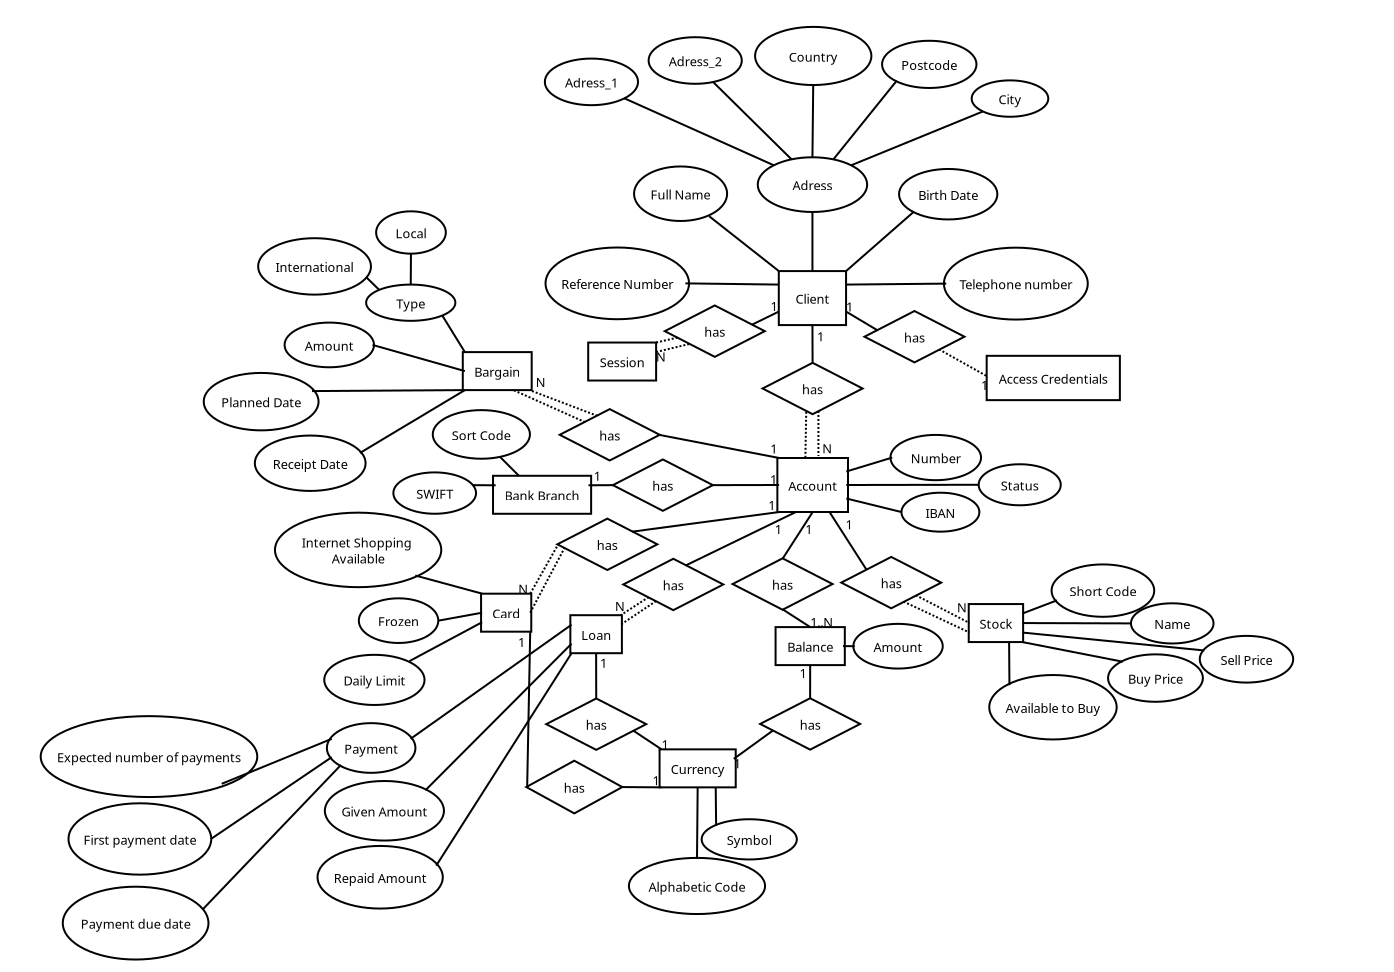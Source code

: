 <?xml version="1.0" encoding="UTF-8"?>
<dia:diagram xmlns:dia="http://www.lysator.liu.se/~alla/dia/">
  <dia:layer name="Background" visible="true"/>
  <dia:layer name="New layer 1" visible="true" active="true">
    <dia:object type="Standard - Text" version="1" id="O0">
      <dia:attribute name="obj_pos">
        <dia:point val="3.664,34.571"/>
      </dia:attribute>
      <dia:attribute name="obj_bb">
        <dia:rectangle val="3.664,33.931;3.864,34.704"/>
      </dia:attribute>
      <dia:attribute name="text">
        <dia:composite type="text">
          <dia:attribute name="string">
            <dia:string># #</dia:string>
          </dia:attribute>
          <dia:attribute name="font">
            <dia:font family="sans" style="0" name="Helvetica"/>
          </dia:attribute>
          <dia:attribute name="height">
            <dia:real val="0.8"/>
          </dia:attribute>
          <dia:attribute name="pos">
            <dia:point val="3.664,34.571"/>
          </dia:attribute>
          <dia:attribute name="color">
            <dia:color val="#000000"/>
          </dia:attribute>
          <dia:attribute name="alignment">
            <dia:enum val="0"/>
          </dia:attribute>
        </dia:composite>
      </dia:attribute>
      <dia:attribute name="valign">
        <dia:enum val="3"/>
      </dia:attribute>
    </dia:object>
    <dia:object type="Flowchart - Box" version="0" id="O1">
      <dia:attribute name="obj_pos">
        <dia:point val="38.851,12.861"/>
      </dia:attribute>
      <dia:attribute name="obj_bb">
        <dia:rectangle val="38.801,12.811;42.264,15.611"/>
      </dia:attribute>
      <dia:attribute name="elem_corner">
        <dia:point val="38.851,12.861"/>
      </dia:attribute>
      <dia:attribute name="elem_width">
        <dia:real val="3.363"/>
      </dia:attribute>
      <dia:attribute name="elem_height">
        <dia:real val="2.7"/>
      </dia:attribute>
      <dia:attribute name="show_background">
        <dia:boolean val="true"/>
      </dia:attribute>
      <dia:attribute name="padding">
        <dia:real val="0.5"/>
      </dia:attribute>
      <dia:attribute name="text">
        <dia:composite type="text">
          <dia:attribute name="string">
            <dia:string>#Client#</dia:string>
          </dia:attribute>
          <dia:attribute name="font">
            <dia:font family="sans" style="0" name="Helvetica"/>
          </dia:attribute>
          <dia:attribute name="height">
            <dia:real val="0.8"/>
          </dia:attribute>
          <dia:attribute name="pos">
            <dia:point val="40.533,14.451"/>
          </dia:attribute>
          <dia:attribute name="color">
            <dia:color val="#000000"/>
          </dia:attribute>
          <dia:attribute name="alignment">
            <dia:enum val="1"/>
          </dia:attribute>
        </dia:composite>
      </dia:attribute>
    </dia:object>
    <dia:object type="Flowchart - Box" version="0" id="O2">
      <dia:attribute name="obj_pos">
        <dia:point val="38.864,22.207"/>
      </dia:attribute>
      <dia:attribute name="obj_bb">
        <dia:rectangle val="38.814,22.157;42.276,24.957"/>
      </dia:attribute>
      <dia:attribute name="elem_corner">
        <dia:point val="38.864,22.207"/>
      </dia:attribute>
      <dia:attribute name="elem_width">
        <dia:real val="3.363"/>
      </dia:attribute>
      <dia:attribute name="elem_height">
        <dia:real val="2.7"/>
      </dia:attribute>
      <dia:attribute name="show_background">
        <dia:boolean val="true"/>
      </dia:attribute>
      <dia:attribute name="padding">
        <dia:real val="0.5"/>
      </dia:attribute>
      <dia:attribute name="text">
        <dia:composite type="text">
          <dia:attribute name="string">
            <dia:string>#Account#</dia:string>
          </dia:attribute>
          <dia:attribute name="font">
            <dia:font family="sans" style="0" name="Helvetica"/>
          </dia:attribute>
          <dia:attribute name="height">
            <dia:real val="0.8"/>
          </dia:attribute>
          <dia:attribute name="pos">
            <dia:point val="40.545,23.797"/>
          </dia:attribute>
          <dia:attribute name="color">
            <dia:color val="#000000"/>
          </dia:attribute>
          <dia:attribute name="alignment">
            <dia:enum val="1"/>
          </dia:attribute>
        </dia:composite>
      </dia:attribute>
    </dia:object>
    <dia:object type="Standard - Line" version="0" id="O3">
      <dia:attribute name="obj_pos">
        <dia:point val="46.862,16.774"/>
      </dia:attribute>
      <dia:attribute name="obj_bb">
        <dia:rectangle val="46.794,16.706;49.485,18.274"/>
      </dia:attribute>
      <dia:attribute name="conn_endpoints">
        <dia:point val="46.862,16.774"/>
        <dia:point val="49.417,18.206"/>
      </dia:attribute>
      <dia:attribute name="numcp">
        <dia:int val="1"/>
      </dia:attribute>
      <dia:attribute name="line_style">
        <dia:enum val="4"/>
      </dia:attribute>
      <dia:connections>
        <dia:connection handle="0" to="O134" connection="6"/>
        <dia:connection handle="1" to="O22" connection="7"/>
      </dia:connections>
    </dia:object>
    <dia:object type="Flowchart - Diamond" version="0" id="O4">
      <dia:attribute name="obj_pos">
        <dia:point val="38.084,17.47"/>
      </dia:attribute>
      <dia:attribute name="obj_bb">
        <dia:rectangle val="38.034,17.42;43.046,20.044"/>
      </dia:attribute>
      <dia:attribute name="elem_corner">
        <dia:point val="38.084,17.47"/>
      </dia:attribute>
      <dia:attribute name="elem_width">
        <dia:real val="4.912"/>
      </dia:attribute>
      <dia:attribute name="elem_height">
        <dia:real val="2.524"/>
      </dia:attribute>
      <dia:attribute name="show_background">
        <dia:boolean val="true"/>
      </dia:attribute>
      <dia:attribute name="padding">
        <dia:real val="0.354"/>
      </dia:attribute>
      <dia:attribute name="text">
        <dia:composite type="text">
          <dia:attribute name="string">
            <dia:string>#has#</dia:string>
          </dia:attribute>
          <dia:attribute name="font">
            <dia:font family="sans" style="0" name="Helvetica"/>
          </dia:attribute>
          <dia:attribute name="height">
            <dia:real val="0.8"/>
          </dia:attribute>
          <dia:attribute name="pos">
            <dia:point val="40.54,18.972"/>
          </dia:attribute>
          <dia:attribute name="color">
            <dia:color val="#000000"/>
          </dia:attribute>
          <dia:attribute name="alignment">
            <dia:enum val="1"/>
          </dia:attribute>
        </dia:composite>
      </dia:attribute>
    </dia:object>
    <dia:object type="Standard - Line" version="0" id="O5">
      <dia:attribute name="obj_pos">
        <dia:point val="40.533,15.561"/>
      </dia:attribute>
      <dia:attribute name="obj_bb">
        <dia:rectangle val="40.482,15.511;40.59,17.52"/>
      </dia:attribute>
      <dia:attribute name="conn_endpoints">
        <dia:point val="40.533,15.561"/>
        <dia:point val="40.54,17.47"/>
      </dia:attribute>
      <dia:attribute name="numcp">
        <dia:int val="1"/>
      </dia:attribute>
      <dia:connections>
        <dia:connection handle="0" to="O1" connection="13"/>
        <dia:connection handle="1" to="O4" connection="0"/>
      </dia:connections>
    </dia:object>
    <dia:object type="Standard - Line" version="0" id="O6">
      <dia:attribute name="obj_pos">
        <dia:point val="40.222,19.897"/>
      </dia:attribute>
      <dia:attribute name="obj_bb">
        <dia:rectangle val="40.129,19.846;40.273,22.239"/>
      </dia:attribute>
      <dia:attribute name="conn_endpoints">
        <dia:point val="40.222,19.897"/>
        <dia:point val="40.18,22.189"/>
      </dia:attribute>
      <dia:attribute name="numcp">
        <dia:int val="1"/>
      </dia:attribute>
      <dia:attribute name="line_style">
        <dia:enum val="4"/>
      </dia:attribute>
    </dia:object>
    <dia:object type="Standard - Text" version="1" id="O7">
      <dia:attribute name="obj_pos">
        <dia:point val="40.765,16.375"/>
      </dia:attribute>
      <dia:attribute name="obj_bb">
        <dia:rectangle val="40.765,15.735;41.115,16.508"/>
      </dia:attribute>
      <dia:attribute name="text">
        <dia:composite type="text">
          <dia:attribute name="string">
            <dia:string>#1#</dia:string>
          </dia:attribute>
          <dia:attribute name="font">
            <dia:font family="sans" style="0" name="Helvetica"/>
          </dia:attribute>
          <dia:attribute name="height">
            <dia:real val="0.8"/>
          </dia:attribute>
          <dia:attribute name="pos">
            <dia:point val="40.765,16.375"/>
          </dia:attribute>
          <dia:attribute name="color">
            <dia:color val="#000000"/>
          </dia:attribute>
          <dia:attribute name="alignment">
            <dia:enum val="0"/>
          </dia:attribute>
        </dia:composite>
      </dia:attribute>
      <dia:attribute name="valign">
        <dia:enum val="3"/>
      </dia:attribute>
    </dia:object>
    <dia:object type="Standard - Text" version="1" id="O8">
      <dia:attribute name="obj_pos">
        <dia:point val="41.029,21.967"/>
      </dia:attribute>
      <dia:attribute name="obj_bb">
        <dia:rectangle val="41.029,21.327;41.457,22.1"/>
      </dia:attribute>
      <dia:attribute name="text">
        <dia:composite type="text">
          <dia:attribute name="string">
            <dia:string>#N#</dia:string>
          </dia:attribute>
          <dia:attribute name="font">
            <dia:font family="sans" style="0" name="Helvetica"/>
          </dia:attribute>
          <dia:attribute name="height">
            <dia:real val="0.8"/>
          </dia:attribute>
          <dia:attribute name="pos">
            <dia:point val="41.029,21.967"/>
          </dia:attribute>
          <dia:attribute name="color">
            <dia:color val="#000000"/>
          </dia:attribute>
          <dia:attribute name="alignment">
            <dia:enum val="0"/>
          </dia:attribute>
        </dia:composite>
      </dia:attribute>
      <dia:attribute name="valign">
        <dia:enum val="3"/>
      </dia:attribute>
    </dia:object>
    <dia:object type="Standard - Text" version="1" id="O9">
      <dia:attribute name="obj_pos">
        <dia:point val="48.965,18.804"/>
      </dia:attribute>
      <dia:attribute name="obj_bb">
        <dia:rectangle val="48.965,18.164;49.315,18.937"/>
      </dia:attribute>
      <dia:attribute name="text">
        <dia:composite type="text">
          <dia:attribute name="string">
            <dia:string>#1#</dia:string>
          </dia:attribute>
          <dia:attribute name="font">
            <dia:font family="sans" style="0" name="Helvetica"/>
          </dia:attribute>
          <dia:attribute name="height">
            <dia:real val="0.8"/>
          </dia:attribute>
          <dia:attribute name="pos">
            <dia:point val="48.965,18.804"/>
          </dia:attribute>
          <dia:attribute name="color">
            <dia:color val="#000000"/>
          </dia:attribute>
          <dia:attribute name="alignment">
            <dia:enum val="0"/>
          </dia:attribute>
        </dia:composite>
      </dia:attribute>
      <dia:attribute name="valign">
        <dia:enum val="3"/>
      </dia:attribute>
    </dia:object>
    <dia:object type="Flowchart - Ellipse" version="0" id="O10">
      <dia:attribute name="obj_pos">
        <dia:point val="31.661,7.658"/>
      </dia:attribute>
      <dia:attribute name="obj_bb">
        <dia:rectangle val="31.611,7.608;36.269,10.379"/>
      </dia:attribute>
      <dia:attribute name="elem_corner">
        <dia:point val="31.661,7.658"/>
      </dia:attribute>
      <dia:attribute name="elem_width">
        <dia:real val="4.558"/>
      </dia:attribute>
      <dia:attribute name="elem_height">
        <dia:real val="2.67"/>
      </dia:attribute>
      <dia:attribute name="show_background">
        <dia:boolean val="true"/>
      </dia:attribute>
      <dia:attribute name="padding">
        <dia:real val="0.354"/>
      </dia:attribute>
      <dia:attribute name="text">
        <dia:composite type="text">
          <dia:attribute name="string">
            <dia:string>#Full Name#</dia:string>
          </dia:attribute>
          <dia:attribute name="font">
            <dia:font family="sans" style="0" name="Helvetica"/>
          </dia:attribute>
          <dia:attribute name="height">
            <dia:real val="0.8"/>
          </dia:attribute>
          <dia:attribute name="pos">
            <dia:point val="33.94,9.233"/>
          </dia:attribute>
          <dia:attribute name="color">
            <dia:color val="#000000"/>
          </dia:attribute>
          <dia:attribute name="alignment">
            <dia:enum val="1"/>
          </dia:attribute>
        </dia:composite>
      </dia:attribute>
    </dia:object>
    <dia:object type="Flowchart - Ellipse" version="0" id="O11">
      <dia:attribute name="obj_pos">
        <dia:point val="44.864,7.756"/>
      </dia:attribute>
      <dia:attribute name="obj_bb">
        <dia:rectangle val="44.814,7.706;49.829,10.329"/>
      </dia:attribute>
      <dia:attribute name="elem_corner">
        <dia:point val="44.864,7.756"/>
      </dia:attribute>
      <dia:attribute name="elem_width">
        <dia:real val="4.915"/>
      </dia:attribute>
      <dia:attribute name="elem_height">
        <dia:real val="2.523"/>
      </dia:attribute>
      <dia:attribute name="show_background">
        <dia:boolean val="true"/>
      </dia:attribute>
      <dia:attribute name="padding">
        <dia:real val="0.354"/>
      </dia:attribute>
      <dia:attribute name="text">
        <dia:composite type="text">
          <dia:attribute name="string">
            <dia:string>#Birth Date#</dia:string>
          </dia:attribute>
          <dia:attribute name="font">
            <dia:font family="sans" style="0" name="Helvetica"/>
          </dia:attribute>
          <dia:attribute name="height">
            <dia:real val="0.8"/>
          </dia:attribute>
          <dia:attribute name="pos">
            <dia:point val="47.322,9.257"/>
          </dia:attribute>
          <dia:attribute name="color">
            <dia:color val="#000000"/>
          </dia:attribute>
          <dia:attribute name="alignment">
            <dia:enum val="1"/>
          </dia:attribute>
        </dia:composite>
      </dia:attribute>
    </dia:object>
    <dia:object type="Flowchart - Ellipse" version="0" id="O12">
      <dia:attribute name="obj_pos">
        <dia:point val="27.368,11.772"/>
      </dia:attribute>
      <dia:attribute name="obj_bb">
        <dia:rectangle val="27.318,11.722;34.233,15.23"/>
      </dia:attribute>
      <dia:attribute name="elem_corner">
        <dia:point val="27.368,11.772"/>
      </dia:attribute>
      <dia:attribute name="elem_width">
        <dia:real val="6.815"/>
      </dia:attribute>
      <dia:attribute name="elem_height">
        <dia:real val="3.407"/>
      </dia:attribute>
      <dia:attribute name="show_background">
        <dia:boolean val="true"/>
      </dia:attribute>
      <dia:attribute name="padding">
        <dia:real val="0.354"/>
      </dia:attribute>
      <dia:attribute name="text">
        <dia:composite type="text">
          <dia:attribute name="string">
            <dia:string>#Reference Number#</dia:string>
          </dia:attribute>
          <dia:attribute name="font">
            <dia:font family="sans" style="0" name="Helvetica"/>
          </dia:attribute>
          <dia:attribute name="height">
            <dia:real val="0.8"/>
          </dia:attribute>
          <dia:attribute name="pos">
            <dia:point val="30.776,13.716"/>
          </dia:attribute>
          <dia:attribute name="color">
            <dia:color val="#000000"/>
          </dia:attribute>
          <dia:attribute name="alignment">
            <dia:enum val="1"/>
          </dia:attribute>
        </dia:composite>
      </dia:attribute>
    </dia:object>
    <dia:object type="Standard - Text" version="1" id="O13">
      <dia:attribute name="obj_pos">
        <dia:point val="10.347,17.544"/>
      </dia:attribute>
      <dia:attribute name="obj_bb">
        <dia:rectangle val="10.347,16.904;10.347,17.677"/>
      </dia:attribute>
      <dia:attribute name="text">
        <dia:composite type="text">
          <dia:attribute name="string">
            <dia:string>##</dia:string>
          </dia:attribute>
          <dia:attribute name="font">
            <dia:font family="sans" style="0" name="Helvetica"/>
          </dia:attribute>
          <dia:attribute name="height">
            <dia:real val="0.8"/>
          </dia:attribute>
          <dia:attribute name="pos">
            <dia:point val="10.347,17.544"/>
          </dia:attribute>
          <dia:attribute name="color">
            <dia:color val="#000000"/>
          </dia:attribute>
          <dia:attribute name="alignment">
            <dia:enum val="0"/>
          </dia:attribute>
        </dia:composite>
      </dia:attribute>
      <dia:attribute name="valign">
        <dia:enum val="3"/>
      </dia:attribute>
    </dia:object>
    <dia:object type="Standard - Text" version="1" id="O14">
      <dia:attribute name="obj_pos">
        <dia:point val="10.347,17.544"/>
      </dia:attribute>
      <dia:attribute name="obj_bb">
        <dia:rectangle val="10.347,16.904;10.347,17.677"/>
      </dia:attribute>
      <dia:attribute name="text">
        <dia:composite type="text">
          <dia:attribute name="string">
            <dia:string>##</dia:string>
          </dia:attribute>
          <dia:attribute name="font">
            <dia:font family="sans" style="0" name="Helvetica"/>
          </dia:attribute>
          <dia:attribute name="height">
            <dia:real val="0.8"/>
          </dia:attribute>
          <dia:attribute name="pos">
            <dia:point val="10.347,17.544"/>
          </dia:attribute>
          <dia:attribute name="color">
            <dia:color val="#000000"/>
          </dia:attribute>
          <dia:attribute name="alignment">
            <dia:enum val="0"/>
          </dia:attribute>
        </dia:composite>
      </dia:attribute>
      <dia:attribute name="valign">
        <dia:enum val="3"/>
      </dia:attribute>
    </dia:object>
    <dia:object type="Flowchart - Ellipse" version="0" id="O15">
      <dia:attribute name="obj_pos">
        <dia:point val="37.798,7.171"/>
      </dia:attribute>
      <dia:attribute name="obj_bb">
        <dia:rectangle val="37.748,7.121;43.319,9.956"/>
      </dia:attribute>
      <dia:attribute name="elem_corner">
        <dia:point val="37.798,7.171"/>
      </dia:attribute>
      <dia:attribute name="elem_width">
        <dia:real val="5.471"/>
      </dia:attribute>
      <dia:attribute name="elem_height">
        <dia:real val="2.735"/>
      </dia:attribute>
      <dia:attribute name="show_background">
        <dia:boolean val="true"/>
      </dia:attribute>
      <dia:attribute name="padding">
        <dia:real val="0.354"/>
      </dia:attribute>
      <dia:attribute name="text">
        <dia:composite type="text">
          <dia:attribute name="string">
            <dia:string>#Adress#</dia:string>
          </dia:attribute>
          <dia:attribute name="font">
            <dia:font family="sans" style="0" name="Helvetica"/>
          </dia:attribute>
          <dia:attribute name="height">
            <dia:real val="0.8"/>
          </dia:attribute>
          <dia:attribute name="pos">
            <dia:point val="40.533,8.779"/>
          </dia:attribute>
          <dia:attribute name="color">
            <dia:color val="#000000"/>
          </dia:attribute>
          <dia:attribute name="alignment">
            <dia:enum val="1"/>
          </dia:attribute>
        </dia:composite>
      </dia:attribute>
    </dia:object>
    <dia:object type="Flowchart - Ellipse" version="0" id="O16">
      <dia:attribute name="obj_pos">
        <dia:point val="47.225,11.748"/>
      </dia:attribute>
      <dia:attribute name="obj_bb">
        <dia:rectangle val="47.175,11.698;54.233,15.277"/>
      </dia:attribute>
      <dia:attribute name="elem_corner">
        <dia:point val="47.225,11.748"/>
      </dia:attribute>
      <dia:attribute name="elem_width">
        <dia:real val="6.958"/>
      </dia:attribute>
      <dia:attribute name="elem_height">
        <dia:real val="3.479"/>
      </dia:attribute>
      <dia:attribute name="show_background">
        <dia:boolean val="true"/>
      </dia:attribute>
      <dia:attribute name="padding">
        <dia:real val="0.354"/>
      </dia:attribute>
      <dia:attribute name="text">
        <dia:composite type="text">
          <dia:attribute name="string">
            <dia:string>#Telephone number#</dia:string>
          </dia:attribute>
          <dia:attribute name="font">
            <dia:font family="sans" style="0" name="Helvetica"/>
          </dia:attribute>
          <dia:attribute name="height">
            <dia:real val="0.8"/>
          </dia:attribute>
          <dia:attribute name="pos">
            <dia:point val="50.704,13.728"/>
          </dia:attribute>
          <dia:attribute name="color">
            <dia:color val="#000000"/>
          </dia:attribute>
          <dia:attribute name="alignment">
            <dia:enum val="1"/>
          </dia:attribute>
        </dia:composite>
      </dia:attribute>
    </dia:object>
    <dia:object type="Standard - Line" version="0" id="O17">
      <dia:attribute name="obj_pos">
        <dia:point val="34.183,13.476"/>
      </dia:attribute>
      <dia:attribute name="obj_bb">
        <dia:rectangle val="34.132,13.425;38.902,13.586"/>
      </dia:attribute>
      <dia:attribute name="conn_endpoints">
        <dia:point val="34.183,13.476"/>
        <dia:point val="38.851,13.536"/>
      </dia:attribute>
      <dia:attribute name="numcp">
        <dia:int val="1"/>
      </dia:attribute>
      <dia:connections>
        <dia:connection handle="0" to="O12" connection="0"/>
        <dia:connection handle="1" to="O1" connection="5"/>
      </dia:connections>
    </dia:object>
    <dia:object type="Standard - Line" version="0" id="O18">
      <dia:attribute name="obj_pos">
        <dia:point val="35.34,10.095"/>
      </dia:attribute>
      <dia:attribute name="obj_bb">
        <dia:rectangle val="35.27,10.025;38.922,12.931"/>
      </dia:attribute>
      <dia:attribute name="conn_endpoints">
        <dia:point val="35.34,10.095"/>
        <dia:point val="38.851,12.861"/>
      </dia:attribute>
      <dia:attribute name="numcp">
        <dia:int val="1"/>
      </dia:attribute>
      <dia:connections>
        <dia:connection handle="0" to="O10" connection="16"/>
        <dia:connection handle="1" to="O1" connection="0"/>
      </dia:connections>
    </dia:object>
    <dia:object type="Standard - Line" version="0" id="O19">
      <dia:attribute name="obj_pos">
        <dia:point val="40.533,9.906"/>
      </dia:attribute>
      <dia:attribute name="obj_bb">
        <dia:rectangle val="40.483,9.856;40.583,12.911"/>
      </dia:attribute>
      <dia:attribute name="conn_endpoints">
        <dia:point val="40.533,9.906"/>
        <dia:point val="40.533,12.861"/>
      </dia:attribute>
      <dia:attribute name="numcp">
        <dia:int val="1"/>
      </dia:attribute>
      <dia:connections>
        <dia:connection handle="0" to="O15" connection="12"/>
        <dia:connection handle="1" to="O1" connection="2"/>
      </dia:connections>
    </dia:object>
    <dia:object type="Standard - Line" version="0" id="O20">
      <dia:attribute name="obj_pos">
        <dia:point val="45.584,9.909"/>
      </dia:attribute>
      <dia:attribute name="obj_bb">
        <dia:rectangle val="42.143,9.839;45.655,12.931"/>
      </dia:attribute>
      <dia:attribute name="conn_endpoints">
        <dia:point val="45.584,9.909"/>
        <dia:point val="42.214,12.861"/>
      </dia:attribute>
      <dia:attribute name="numcp">
        <dia:int val="1"/>
      </dia:attribute>
      <dia:connections>
        <dia:connection handle="0" to="O11" connection="10"/>
        <dia:connection handle="1" to="O1" connection="4"/>
      </dia:connections>
    </dia:object>
    <dia:object type="Standard - Line" version="0" id="O21">
      <dia:attribute name="obj_pos">
        <dia:point val="42.214,13.536"/>
      </dia:attribute>
      <dia:attribute name="obj_bb">
        <dia:rectangle val="42.163,13.437;47.275,13.586"/>
      </dia:attribute>
      <dia:attribute name="conn_endpoints">
        <dia:point val="42.214,13.536"/>
        <dia:point val="47.225,13.488"/>
      </dia:attribute>
      <dia:attribute name="numcp">
        <dia:int val="1"/>
      </dia:attribute>
      <dia:connections>
        <dia:connection handle="0" to="O1" connection="6"/>
        <dia:connection handle="1" to="O16" connection="8"/>
      </dia:connections>
    </dia:object>
    <dia:object type="Flowchart - Box" version="0" id="O22">
      <dia:attribute name="obj_pos">
        <dia:point val="49.417,17.098"/>
      </dia:attribute>
      <dia:attribute name="obj_bb">
        <dia:rectangle val="49.367,17.048;55.782,19.364"/>
      </dia:attribute>
      <dia:attribute name="elem_corner">
        <dia:point val="49.417,17.098"/>
      </dia:attribute>
      <dia:attribute name="elem_width">
        <dia:real val="6.315"/>
      </dia:attribute>
      <dia:attribute name="elem_height">
        <dia:real val="2.216"/>
      </dia:attribute>
      <dia:attribute name="show_background">
        <dia:boolean val="true"/>
      </dia:attribute>
      <dia:attribute name="padding">
        <dia:real val="0.5"/>
      </dia:attribute>
      <dia:attribute name="text">
        <dia:composite type="text">
          <dia:attribute name="string">
            <dia:string>#Access Credentials#</dia:string>
          </dia:attribute>
          <dia:attribute name="font">
            <dia:font family="sans" style="0" name="Helvetica"/>
          </dia:attribute>
          <dia:attribute name="height">
            <dia:real val="0.8"/>
          </dia:attribute>
          <dia:attribute name="pos">
            <dia:point val="52.575,18.446"/>
          </dia:attribute>
          <dia:attribute name="color">
            <dia:color val="#000000"/>
          </dia:attribute>
          <dia:attribute name="alignment">
            <dia:enum val="1"/>
          </dia:attribute>
        </dia:composite>
      </dia:attribute>
    </dia:object>
    <dia:object type="Flowchart - Ellipse" version="0" id="O23">
      <dia:attribute name="obj_pos">
        <dia:point val="45.009,23.955"/>
      </dia:attribute>
      <dia:attribute name="obj_bb">
        <dia:rectangle val="44.959,23.905;48.904,25.927"/>
      </dia:attribute>
      <dia:attribute name="elem_corner">
        <dia:point val="45.009,23.955"/>
      </dia:attribute>
      <dia:attribute name="elem_width">
        <dia:real val="3.845"/>
      </dia:attribute>
      <dia:attribute name="elem_height">
        <dia:real val="1.922"/>
      </dia:attribute>
      <dia:attribute name="show_background">
        <dia:boolean val="true"/>
      </dia:attribute>
      <dia:attribute name="padding">
        <dia:real val="0.354"/>
      </dia:attribute>
      <dia:attribute name="text">
        <dia:composite type="text">
          <dia:attribute name="string">
            <dia:string>#IBAN#</dia:string>
          </dia:attribute>
          <dia:attribute name="font">
            <dia:font family="sans" style="0" name="Helvetica"/>
          </dia:attribute>
          <dia:attribute name="height">
            <dia:real val="0.8"/>
          </dia:attribute>
          <dia:attribute name="pos">
            <dia:point val="46.932,25.156"/>
          </dia:attribute>
          <dia:attribute name="color">
            <dia:color val="#000000"/>
          </dia:attribute>
          <dia:attribute name="alignment">
            <dia:enum val="1"/>
          </dia:attribute>
        </dia:composite>
      </dia:attribute>
    </dia:object>
    <dia:object type="Standard - Line" version="0" id="O24">
      <dia:attribute name="obj_pos">
        <dia:point val="42.226,24.232"/>
      </dia:attribute>
      <dia:attribute name="obj_bb">
        <dia:rectangle val="42.166,24.171;45.07,24.976"/>
      </dia:attribute>
      <dia:attribute name="conn_endpoints">
        <dia:point val="42.226,24.232"/>
        <dia:point val="45.009,24.916"/>
      </dia:attribute>
      <dia:attribute name="numcp">
        <dia:int val="1"/>
      </dia:attribute>
      <dia:connections>
        <dia:connection handle="0" to="O2" connection="10"/>
        <dia:connection handle="1" to="O23" connection="8"/>
      </dia:connections>
    </dia:object>
    <dia:object type="Flowchart - Ellipse" version="0" id="O25">
      <dia:attribute name="obj_pos">
        <dia:point val="44.523,21.097"/>
      </dia:attribute>
      <dia:attribute name="obj_bb">
        <dia:rectangle val="44.474,21.047;48.925,23.322"/>
      </dia:attribute>
      <dia:attribute name="elem_corner">
        <dia:point val="44.523,21.097"/>
      </dia:attribute>
      <dia:attribute name="elem_width">
        <dia:real val="4.351"/>
      </dia:attribute>
      <dia:attribute name="elem_height">
        <dia:real val="2.175"/>
      </dia:attribute>
      <dia:attribute name="show_background">
        <dia:boolean val="true"/>
      </dia:attribute>
      <dia:attribute name="padding">
        <dia:real val="0.354"/>
      </dia:attribute>
      <dia:attribute name="text">
        <dia:composite type="text">
          <dia:attribute name="string">
            <dia:string>#Number#</dia:string>
          </dia:attribute>
          <dia:attribute name="font">
            <dia:font family="sans" style="0" name="Helvetica"/>
          </dia:attribute>
          <dia:attribute name="height">
            <dia:real val="0.8"/>
          </dia:attribute>
          <dia:attribute name="pos">
            <dia:point val="46.699,22.424"/>
          </dia:attribute>
          <dia:attribute name="color">
            <dia:color val="#000000"/>
          </dia:attribute>
          <dia:attribute name="alignment">
            <dia:enum val="1"/>
          </dia:attribute>
        </dia:composite>
      </dia:attribute>
    </dia:object>
    <dia:object type="Standard - Line" version="0" id="O26">
      <dia:attribute name="obj_pos">
        <dia:point val="42.226,22.882"/>
      </dia:attribute>
      <dia:attribute name="obj_bb">
        <dia:rectangle val="42.164,22.122;44.586,22.944"/>
      </dia:attribute>
      <dia:attribute name="conn_endpoints">
        <dia:point val="42.226,22.882"/>
        <dia:point val="44.523,22.184"/>
      </dia:attribute>
      <dia:attribute name="numcp">
        <dia:int val="1"/>
      </dia:attribute>
      <dia:connections>
        <dia:connection handle="0" to="O2" connection="6"/>
        <dia:connection handle="1" to="O25" connection="8"/>
      </dia:connections>
    </dia:object>
    <dia:object type="Flowchart - Ellipse" version="0" id="O27">
      <dia:attribute name="obj_pos">
        <dia:point val="48.877,22.536"/>
      </dia:attribute>
      <dia:attribute name="obj_bb">
        <dia:rectangle val="48.827,22.486;52.966,24.605"/>
      </dia:attribute>
      <dia:attribute name="elem_corner">
        <dia:point val="48.877,22.536"/>
      </dia:attribute>
      <dia:attribute name="elem_width">
        <dia:real val="4.039"/>
      </dia:attribute>
      <dia:attribute name="elem_height">
        <dia:real val="2.019"/>
      </dia:attribute>
      <dia:attribute name="show_background">
        <dia:boolean val="true"/>
      </dia:attribute>
      <dia:attribute name="padding">
        <dia:real val="0.354"/>
      </dia:attribute>
      <dia:attribute name="text">
        <dia:composite type="text">
          <dia:attribute name="string">
            <dia:string>#Status#</dia:string>
          </dia:attribute>
          <dia:attribute name="font">
            <dia:font family="sans" style="0" name="Helvetica"/>
          </dia:attribute>
          <dia:attribute name="height">
            <dia:real val="0.8"/>
          </dia:attribute>
          <dia:attribute name="pos">
            <dia:point val="50.896,23.786"/>
          </dia:attribute>
          <dia:attribute name="color">
            <dia:color val="#000000"/>
          </dia:attribute>
          <dia:attribute name="alignment">
            <dia:enum val="1"/>
          </dia:attribute>
        </dia:composite>
      </dia:attribute>
    </dia:object>
    <dia:object type="Standard - Line" version="0" id="O28">
      <dia:attribute name="obj_pos">
        <dia:point val="48.877,23.546"/>
      </dia:attribute>
      <dia:attribute name="obj_bb">
        <dia:rectangle val="42.176,23.495;48.927,23.607"/>
      </dia:attribute>
      <dia:attribute name="conn_endpoints">
        <dia:point val="48.877,23.546"/>
        <dia:point val="42.226,23.557"/>
      </dia:attribute>
      <dia:attribute name="numcp">
        <dia:int val="1"/>
      </dia:attribute>
      <dia:connections>
        <dia:connection handle="0" to="O27" connection="8"/>
        <dia:connection handle="1" to="O2" connection="8"/>
      </dia:connections>
    </dia:object>
    <dia:object type="Flowchart - Ellipse" version="0" id="O29">
      <dia:attribute name="obj_pos">
        <dia:point val="27.189,2.254"/>
      </dia:attribute>
      <dia:attribute name="obj_bb">
        <dia:rectangle val="27.14,2.204;31.828,4.599"/>
      </dia:attribute>
      <dia:attribute name="elem_corner">
        <dia:point val="27.189,2.254"/>
      </dia:attribute>
      <dia:attribute name="elem_width">
        <dia:real val="4.588"/>
      </dia:attribute>
      <dia:attribute name="elem_height">
        <dia:real val="2.294"/>
      </dia:attribute>
      <dia:attribute name="show_background">
        <dia:boolean val="true"/>
      </dia:attribute>
      <dia:attribute name="padding">
        <dia:real val="0.354"/>
      </dia:attribute>
      <dia:attribute name="text">
        <dia:composite type="text">
          <dia:attribute name="string">
            <dia:string>#Adress_1#</dia:string>
          </dia:attribute>
          <dia:attribute name="font">
            <dia:font family="sans" style="0" name="Helvetica"/>
          </dia:attribute>
          <dia:attribute name="height">
            <dia:real val="0.8"/>
          </dia:attribute>
          <dia:attribute name="pos">
            <dia:point val="29.484,3.641"/>
          </dia:attribute>
          <dia:attribute name="color">
            <dia:color val="#000000"/>
          </dia:attribute>
          <dia:attribute name="alignment">
            <dia:enum val="1"/>
          </dia:attribute>
        </dia:composite>
      </dia:attribute>
    </dia:object>
    <dia:object type="Flowchart - Ellipse" version="0" id="O30">
      <dia:attribute name="obj_pos">
        <dia:point val="32.377,1.185"/>
      </dia:attribute>
      <dia:attribute name="obj_bb">
        <dia:rectangle val="32.327,1.135;37.015,3.529"/>
      </dia:attribute>
      <dia:attribute name="elem_corner">
        <dia:point val="32.377,1.185"/>
      </dia:attribute>
      <dia:attribute name="elem_width">
        <dia:real val="4.588"/>
      </dia:attribute>
      <dia:attribute name="elem_height">
        <dia:real val="2.294"/>
      </dia:attribute>
      <dia:attribute name="show_background">
        <dia:boolean val="true"/>
      </dia:attribute>
      <dia:attribute name="padding">
        <dia:real val="0.354"/>
      </dia:attribute>
      <dia:attribute name="text">
        <dia:composite type="text">
          <dia:attribute name="string">
            <dia:string>#Adress_2#</dia:string>
          </dia:attribute>
          <dia:attribute name="font">
            <dia:font family="sans" style="0" name="Helvetica"/>
          </dia:attribute>
          <dia:attribute name="height">
            <dia:real val="0.8"/>
          </dia:attribute>
          <dia:attribute name="pos">
            <dia:point val="34.671,2.572"/>
          </dia:attribute>
          <dia:attribute name="color">
            <dia:color val="#000000"/>
          </dia:attribute>
          <dia:attribute name="alignment">
            <dia:enum val="1"/>
          </dia:attribute>
        </dia:composite>
      </dia:attribute>
    </dia:object>
    <dia:object type="Flowchart - Ellipse" version="0" id="O31">
      <dia:attribute name="obj_pos">
        <dia:point val="37.664,0.651"/>
      </dia:attribute>
      <dia:attribute name="obj_bb">
        <dia:rectangle val="37.614,0.601;43.529,3.609"/>
      </dia:attribute>
      <dia:attribute name="elem_corner">
        <dia:point val="37.664,0.651"/>
      </dia:attribute>
      <dia:attribute name="elem_width">
        <dia:real val="5.816"/>
      </dia:attribute>
      <dia:attribute name="elem_height">
        <dia:real val="2.908"/>
      </dia:attribute>
      <dia:attribute name="show_background">
        <dia:boolean val="true"/>
      </dia:attribute>
      <dia:attribute name="padding">
        <dia:real val="0.354"/>
      </dia:attribute>
      <dia:attribute name="text">
        <dia:composite type="text">
          <dia:attribute name="string">
            <dia:string>#Country#</dia:string>
          </dia:attribute>
          <dia:attribute name="font">
            <dia:font family="sans" style="0" name="Helvetica"/>
          </dia:attribute>
          <dia:attribute name="height">
            <dia:real val="0.8"/>
          </dia:attribute>
          <dia:attribute name="pos">
            <dia:point val="40.572,2.345"/>
          </dia:attribute>
          <dia:attribute name="color">
            <dia:color val="#000000"/>
          </dia:attribute>
          <dia:attribute name="alignment">
            <dia:enum val="1"/>
          </dia:attribute>
        </dia:composite>
      </dia:attribute>
    </dia:object>
    <dia:object type="Flowchart - Ellipse" version="0" id="O32">
      <dia:attribute name="obj_pos">
        <dia:point val="44.077,1.377"/>
      </dia:attribute>
      <dia:attribute name="obj_bb">
        <dia:rectangle val="44.027,1.327;48.722,3.725"/>
      </dia:attribute>
      <dia:attribute name="elem_corner">
        <dia:point val="44.077,1.377"/>
      </dia:attribute>
      <dia:attribute name="elem_width">
        <dia:real val="4.595"/>
      </dia:attribute>
      <dia:attribute name="elem_height">
        <dia:real val="2.298"/>
      </dia:attribute>
      <dia:attribute name="show_background">
        <dia:boolean val="true"/>
      </dia:attribute>
      <dia:attribute name="padding">
        <dia:real val="0.354"/>
      </dia:attribute>
      <dia:attribute name="text">
        <dia:composite type="text">
          <dia:attribute name="string">
            <dia:string>#Postcode#</dia:string>
          </dia:attribute>
          <dia:attribute name="font">
            <dia:font family="sans" style="0" name="Helvetica"/>
          </dia:attribute>
          <dia:attribute name="height">
            <dia:real val="0.8"/>
          </dia:attribute>
          <dia:attribute name="pos">
            <dia:point val="46.375,2.766"/>
          </dia:attribute>
          <dia:attribute name="color">
            <dia:color val="#000000"/>
          </dia:attribute>
          <dia:attribute name="alignment">
            <dia:enum val="1"/>
          </dia:attribute>
        </dia:composite>
      </dia:attribute>
    </dia:object>
    <dia:object type="Flowchart - Ellipse" version="0" id="O33">
      <dia:attribute name="obj_pos">
        <dia:point val="48.494,3.326"/>
      </dia:attribute>
      <dia:attribute name="obj_bb">
        <dia:rectangle val="48.444,3.276;52.375,5.196"/>
      </dia:attribute>
      <dia:attribute name="elem_corner">
        <dia:point val="48.494,3.326"/>
      </dia:attribute>
      <dia:attribute name="elem_width">
        <dia:real val="3.832"/>
      </dia:attribute>
      <dia:attribute name="elem_height">
        <dia:real val="1.819"/>
      </dia:attribute>
      <dia:attribute name="show_background">
        <dia:boolean val="true"/>
      </dia:attribute>
      <dia:attribute name="padding">
        <dia:real val="0.354"/>
      </dia:attribute>
      <dia:attribute name="text">
        <dia:composite type="text">
          <dia:attribute name="string">
            <dia:string>#City#</dia:string>
          </dia:attribute>
          <dia:attribute name="font">
            <dia:font family="sans" style="0" name="Helvetica"/>
          </dia:attribute>
          <dia:attribute name="height">
            <dia:real val="0.8"/>
          </dia:attribute>
          <dia:attribute name="pos">
            <dia:point val="50.41,4.476"/>
          </dia:attribute>
          <dia:attribute name="color">
            <dia:color val="#000000"/>
          </dia:attribute>
          <dia:attribute name="alignment">
            <dia:enum val="1"/>
          </dia:attribute>
        </dia:composite>
      </dia:attribute>
    </dia:object>
    <dia:object type="Standard - Line" version="0" id="O34">
      <dia:attribute name="obj_pos">
        <dia:point val="31.106,4.213"/>
      </dia:attribute>
      <dia:attribute name="obj_bb">
        <dia:rectangle val="31.04,4.146;38.665,7.638"/>
      </dia:attribute>
      <dia:attribute name="conn_endpoints">
        <dia:point val="31.106,4.213"/>
        <dia:point val="38.599,7.572"/>
      </dia:attribute>
      <dia:attribute name="numcp">
        <dia:int val="1"/>
      </dia:attribute>
      <dia:connections>
        <dia:connection handle="0" to="O29" connection="14"/>
        <dia:connection handle="1" to="O15" connection="6"/>
      </dia:connections>
    </dia:object>
    <dia:object type="Standard - Line" version="0" id="O35">
      <dia:attribute name="obj_pos">
        <dia:point val="35.549,3.391"/>
      </dia:attribute>
      <dia:attribute name="obj_bb">
        <dia:rectangle val="35.478,3.321;39.557,7.346"/>
      </dia:attribute>
      <dia:attribute name="conn_endpoints">
        <dia:point val="35.549,3.391"/>
        <dia:point val="39.487,7.275"/>
      </dia:attribute>
      <dia:attribute name="numcp">
        <dia:int val="1"/>
      </dia:attribute>
      <dia:connections>
        <dia:connection handle="0" to="O30" connection="13"/>
        <dia:connection handle="1" to="O15" connection="5"/>
      </dia:connections>
    </dia:object>
    <dia:object type="Standard - Line" version="0" id="O36">
      <dia:attribute name="obj_pos">
        <dia:point val="40.572,3.559"/>
      </dia:attribute>
      <dia:attribute name="obj_bb">
        <dia:rectangle val="40.483,3.508;40.622,7.222"/>
      </dia:attribute>
      <dia:attribute name="conn_endpoints">
        <dia:point val="40.572,3.559"/>
        <dia:point val="40.533,7.171"/>
      </dia:attribute>
      <dia:attribute name="numcp">
        <dia:int val="1"/>
      </dia:attribute>
      <dia:connections>
        <dia:connection handle="0" to="O31" connection="12"/>
        <dia:connection handle="1" to="O15" connection="4"/>
      </dia:connections>
    </dia:object>
    <dia:object type="Standard - Line" version="0" id="O37">
      <dia:attribute name="obj_pos">
        <dia:point val="44.75,3.338"/>
      </dia:attribute>
      <dia:attribute name="obj_bb">
        <dia:rectangle val="41.51,3.268;44.821,7.346"/>
      </dia:attribute>
      <dia:attribute name="conn_endpoints">
        <dia:point val="44.75,3.338"/>
        <dia:point val="41.58,7.275"/>
      </dia:attribute>
      <dia:attribute name="numcp">
        <dia:int val="1"/>
      </dia:attribute>
      <dia:connections>
        <dia:connection handle="0" to="O32" connection="10"/>
        <dia:connection handle="1" to="O15" connection="3"/>
      </dia:connections>
    </dia:object>
    <dia:object type="Standard - Line" version="0" id="O38">
      <dia:attribute name="obj_pos">
        <dia:point val="49.055,4.879"/>
      </dia:attribute>
      <dia:attribute name="obj_bb">
        <dia:rectangle val="42.402,4.814;49.12,7.637"/>
      </dia:attribute>
      <dia:attribute name="conn_endpoints">
        <dia:point val="49.055,4.879"/>
        <dia:point val="42.468,7.572"/>
      </dia:attribute>
      <dia:attribute name="numcp">
        <dia:int val="1"/>
      </dia:attribute>
      <dia:connections>
        <dia:connection handle="0" to="O33" connection="10"/>
        <dia:connection handle="1" to="O15" connection="2"/>
      </dia:connections>
    </dia:object>
    <dia:object type="Flowchart - Box" version="0" id="O39">
      <dia:attribute name="obj_pos">
        <dia:point val="24.694,23.096"/>
      </dia:attribute>
      <dia:attribute name="obj_bb">
        <dia:rectangle val="24.644,23.046;29.386,25.046"/>
      </dia:attribute>
      <dia:attribute name="elem_corner">
        <dia:point val="24.694,23.096"/>
      </dia:attribute>
      <dia:attribute name="elem_width">
        <dia:real val="4.642"/>
      </dia:attribute>
      <dia:attribute name="elem_height">
        <dia:real val="1.9"/>
      </dia:attribute>
      <dia:attribute name="show_background">
        <dia:boolean val="true"/>
      </dia:attribute>
      <dia:attribute name="padding">
        <dia:real val="0.5"/>
      </dia:attribute>
      <dia:attribute name="text">
        <dia:composite type="text">
          <dia:attribute name="string">
            <dia:string>#Bank Branch#</dia:string>
          </dia:attribute>
          <dia:attribute name="font">
            <dia:font family="sans" style="0" name="Helvetica"/>
          </dia:attribute>
          <dia:attribute name="height">
            <dia:real val="0.8"/>
          </dia:attribute>
          <dia:attribute name="pos">
            <dia:point val="27.015,24.286"/>
          </dia:attribute>
          <dia:attribute name="color">
            <dia:color val="#000000"/>
          </dia:attribute>
          <dia:attribute name="alignment">
            <dia:enum val="1"/>
          </dia:attribute>
        </dia:composite>
      </dia:attribute>
    </dia:object>
    <dia:object type="Flowchart - Ellipse" version="0" id="O40">
      <dia:attribute name="obj_pos">
        <dia:point val="21.584,19.831"/>
      </dia:attribute>
      <dia:attribute name="obj_bb">
        <dia:rectangle val="21.534,19.782;26.423,22.276"/>
      </dia:attribute>
      <dia:attribute name="elem_corner">
        <dia:point val="21.584,19.831"/>
      </dia:attribute>
      <dia:attribute name="elem_width">
        <dia:real val="4.789"/>
      </dia:attribute>
      <dia:attribute name="elem_height">
        <dia:real val="2.395"/>
      </dia:attribute>
      <dia:attribute name="show_background">
        <dia:boolean val="true"/>
      </dia:attribute>
      <dia:attribute name="padding">
        <dia:real val="0.354"/>
      </dia:attribute>
      <dia:attribute name="text">
        <dia:composite type="text">
          <dia:attribute name="string">
            <dia:string>#Sort Code#</dia:string>
          </dia:attribute>
          <dia:attribute name="font">
            <dia:font family="sans" style="0" name="Helvetica"/>
          </dia:attribute>
          <dia:attribute name="height">
            <dia:real val="0.8"/>
          </dia:attribute>
          <dia:attribute name="pos">
            <dia:point val="23.978,21.269"/>
          </dia:attribute>
          <dia:attribute name="color">
            <dia:color val="#000000"/>
          </dia:attribute>
          <dia:attribute name="alignment">
            <dia:enum val="1"/>
          </dia:attribute>
        </dia:composite>
      </dia:attribute>
    </dia:object>
    <dia:object type="Flowchart - Ellipse" version="0" id="O41">
      <dia:attribute name="obj_pos">
        <dia:point val="19.578,22.927"/>
      </dia:attribute>
      <dia:attribute name="obj_bb">
        <dia:rectangle val="19.528,22.877;23.765,25.045"/>
      </dia:attribute>
      <dia:attribute name="elem_corner">
        <dia:point val="19.578,22.927"/>
      </dia:attribute>
      <dia:attribute name="elem_width">
        <dia:real val="4.136"/>
      </dia:attribute>
      <dia:attribute name="elem_height">
        <dia:real val="2.068"/>
      </dia:attribute>
      <dia:attribute name="show_background">
        <dia:boolean val="true"/>
      </dia:attribute>
      <dia:attribute name="padding">
        <dia:real val="0.354"/>
      </dia:attribute>
      <dia:attribute name="text">
        <dia:composite type="text">
          <dia:attribute name="string">
            <dia:string>#SWIFT#</dia:string>
          </dia:attribute>
          <dia:attribute name="font">
            <dia:font family="sans" style="0" name="Helvetica"/>
          </dia:attribute>
          <dia:attribute name="height">
            <dia:real val="0.8"/>
          </dia:attribute>
          <dia:attribute name="pos">
            <dia:point val="21.646,24.201"/>
          </dia:attribute>
          <dia:attribute name="color">
            <dia:color val="#000000"/>
          </dia:attribute>
          <dia:attribute name="alignment">
            <dia:enum val="1"/>
          </dia:attribute>
        </dia:composite>
      </dia:attribute>
    </dia:object>
    <dia:object type="Standard - Line" version="0" id="O42">
      <dia:attribute name="obj_pos">
        <dia:point val="23.557,23.565"/>
      </dia:attribute>
      <dia:attribute name="obj_bb">
        <dia:rectangle val="23.507,23.515;24.744,23.621"/>
      </dia:attribute>
      <dia:attribute name="conn_endpoints">
        <dia:point val="23.557,23.565"/>
        <dia:point val="24.694,23.571"/>
      </dia:attribute>
      <dia:attribute name="numcp">
        <dia:int val="1"/>
      </dia:attribute>
      <dia:connections>
        <dia:connection handle="0" to="O41" connection="1"/>
        <dia:connection handle="1" to="O39" connection="5"/>
      </dia:connections>
    </dia:object>
    <dia:object type="Standard - Line" version="0" id="O43">
      <dia:attribute name="obj_pos">
        <dia:point val="24.895,22.135"/>
      </dia:attribute>
      <dia:attribute name="obj_bb">
        <dia:rectangle val="24.824,22.064;25.925,23.167"/>
      </dia:attribute>
      <dia:attribute name="conn_endpoints">
        <dia:point val="24.895,22.135"/>
        <dia:point val="25.854,23.096"/>
      </dia:attribute>
      <dia:attribute name="numcp">
        <dia:int val="1"/>
      </dia:attribute>
      <dia:connections>
        <dia:connection handle="0" to="O40" connection="13"/>
        <dia:connection handle="1" to="O39" connection="1"/>
      </dia:connections>
    </dia:object>
    <dia:object type="Flowchart - Diamond" version="0" id="O44">
      <dia:attribute name="obj_pos">
        <dia:point val="30.597,22.302"/>
      </dia:attribute>
      <dia:attribute name="obj_bb">
        <dia:rectangle val="30.547,22.252;35.559,24.876"/>
      </dia:attribute>
      <dia:attribute name="elem_corner">
        <dia:point val="30.597,22.302"/>
      </dia:attribute>
      <dia:attribute name="elem_width">
        <dia:real val="4.912"/>
      </dia:attribute>
      <dia:attribute name="elem_height">
        <dia:real val="2.524"/>
      </dia:attribute>
      <dia:attribute name="show_background">
        <dia:boolean val="true"/>
      </dia:attribute>
      <dia:attribute name="padding">
        <dia:real val="0.354"/>
      </dia:attribute>
      <dia:attribute name="text">
        <dia:composite type="text">
          <dia:attribute name="string">
            <dia:string>#has#</dia:string>
          </dia:attribute>
          <dia:attribute name="font">
            <dia:font family="sans" style="0" name="Helvetica"/>
          </dia:attribute>
          <dia:attribute name="height">
            <dia:real val="0.8"/>
          </dia:attribute>
          <dia:attribute name="pos">
            <dia:point val="33.053,23.804"/>
          </dia:attribute>
          <dia:attribute name="color">
            <dia:color val="#000000"/>
          </dia:attribute>
          <dia:attribute name="alignment">
            <dia:enum val="1"/>
          </dia:attribute>
        </dia:composite>
      </dia:attribute>
    </dia:object>
    <dia:object type="Standard - Line" version="0" id="O45">
      <dia:attribute name="obj_pos">
        <dia:point val="35.509,23.564"/>
      </dia:attribute>
      <dia:attribute name="obj_bb">
        <dia:rectangle val="35.459,23.507;38.914,23.614"/>
      </dia:attribute>
      <dia:attribute name="conn_endpoints">
        <dia:point val="35.509,23.564"/>
        <dia:point val="38.864,23.557"/>
      </dia:attribute>
      <dia:attribute name="numcp">
        <dia:int val="1"/>
      </dia:attribute>
      <dia:connections>
        <dia:connection handle="0" to="O44" connection="4"/>
        <dia:connection handle="1" to="O2" connection="7"/>
      </dia:connections>
    </dia:object>
    <dia:object type="Standard - Line" version="0" id="O46">
      <dia:attribute name="obj_pos">
        <dia:point val="30.597,23.564"/>
      </dia:attribute>
      <dia:attribute name="obj_bb">
        <dia:rectangle val="29.286,23.514;30.648,23.621"/>
      </dia:attribute>
      <dia:attribute name="conn_endpoints">
        <dia:point val="30.597,23.564"/>
        <dia:point val="29.336,23.571"/>
      </dia:attribute>
      <dia:attribute name="numcp">
        <dia:int val="1"/>
      </dia:attribute>
      <dia:connections>
        <dia:connection handle="0" to="O44" connection="12"/>
        <dia:connection handle="1" to="O39" connection="6"/>
      </dia:connections>
    </dia:object>
    <dia:object type="Standard - Text" version="1" id="O47">
      <dia:attribute name="obj_pos">
        <dia:point val="38.413,23.516"/>
      </dia:attribute>
      <dia:attribute name="obj_bb">
        <dia:rectangle val="38.413,22.876;38.763,23.648"/>
      </dia:attribute>
      <dia:attribute name="text">
        <dia:composite type="text">
          <dia:attribute name="string">
            <dia:string>#1#</dia:string>
          </dia:attribute>
          <dia:attribute name="font">
            <dia:font family="sans" style="0" name="Helvetica"/>
          </dia:attribute>
          <dia:attribute name="height">
            <dia:real val="0.8"/>
          </dia:attribute>
          <dia:attribute name="pos">
            <dia:point val="38.413,23.516"/>
          </dia:attribute>
          <dia:attribute name="color">
            <dia:color val="#000000"/>
          </dia:attribute>
          <dia:attribute name="alignment">
            <dia:enum val="0"/>
          </dia:attribute>
        </dia:composite>
      </dia:attribute>
      <dia:attribute name="valign">
        <dia:enum val="3"/>
      </dia:attribute>
    </dia:object>
    <dia:object type="Standard - Text" version="1" id="O48">
      <dia:attribute name="obj_pos">
        <dia:point val="29.593,23.345"/>
      </dia:attribute>
      <dia:attribute name="obj_bb">
        <dia:rectangle val="29.593,22.705;29.943,23.478"/>
      </dia:attribute>
      <dia:attribute name="text">
        <dia:composite type="text">
          <dia:attribute name="string">
            <dia:string>#1#</dia:string>
          </dia:attribute>
          <dia:attribute name="font">
            <dia:font family="sans" style="0" name="Helvetica"/>
          </dia:attribute>
          <dia:attribute name="height">
            <dia:real val="0.8"/>
          </dia:attribute>
          <dia:attribute name="pos">
            <dia:point val="29.593,23.345"/>
          </dia:attribute>
          <dia:attribute name="color">
            <dia:color val="#000000"/>
          </dia:attribute>
          <dia:attribute name="alignment">
            <dia:enum val="0"/>
          </dia:attribute>
        </dia:composite>
      </dia:attribute>
      <dia:attribute name="valign">
        <dia:enum val="3"/>
      </dia:attribute>
    </dia:object>
    <dia:object type="Flowchart - Ellipse" version="0" id="O49">
      <dia:attribute name="obj_pos">
        <dia:point val="31.493,42.258"/>
      </dia:attribute>
      <dia:attribute name="obj_bb">
        <dia:rectangle val="31.443,42.208;38.078,45.003"/>
      </dia:attribute>
      <dia:attribute name="elem_corner">
        <dia:point val="31.493,42.258"/>
      </dia:attribute>
      <dia:attribute name="elem_width">
        <dia:real val="6.535"/>
      </dia:attribute>
      <dia:attribute name="elem_height">
        <dia:real val="2.695"/>
      </dia:attribute>
      <dia:attribute name="show_background">
        <dia:boolean val="true"/>
      </dia:attribute>
      <dia:attribute name="padding">
        <dia:real val="0.354"/>
      </dia:attribute>
      <dia:attribute name="text">
        <dia:composite type="text">
          <dia:attribute name="string">
            <dia:string>#Alphabetic Code#</dia:string>
          </dia:attribute>
          <dia:attribute name="font">
            <dia:font family="sans" style="0" name="Helvetica"/>
          </dia:attribute>
          <dia:attribute name="height">
            <dia:real val="0.8"/>
          </dia:attribute>
          <dia:attribute name="pos">
            <dia:point val="34.761,43.845"/>
          </dia:attribute>
          <dia:attribute name="color">
            <dia:color val="#000000"/>
          </dia:attribute>
          <dia:attribute name="alignment">
            <dia:enum val="1"/>
          </dia:attribute>
        </dia:composite>
      </dia:attribute>
    </dia:object>
    <dia:object type="Flowchart - Ellipse" version="0" id="O50">
      <dia:attribute name="obj_pos">
        <dia:point val="35.031,40.285"/>
      </dia:attribute>
      <dia:attribute name="obj_bb">
        <dia:rectangle val="34.981,40.235;39.765,42.314"/>
      </dia:attribute>
      <dia:attribute name="elem_corner">
        <dia:point val="35.031,40.285"/>
      </dia:attribute>
      <dia:attribute name="elem_width">
        <dia:real val="4.684"/>
      </dia:attribute>
      <dia:attribute name="elem_height">
        <dia:real val="1.979"/>
      </dia:attribute>
      <dia:attribute name="show_background">
        <dia:boolean val="true"/>
      </dia:attribute>
      <dia:attribute name="padding">
        <dia:real val="0.354"/>
      </dia:attribute>
      <dia:attribute name="text">
        <dia:composite type="text">
          <dia:attribute name="string">
            <dia:string>#Symbol#</dia:string>
          </dia:attribute>
          <dia:attribute name="font">
            <dia:font family="sans" style="0" name="Helvetica"/>
          </dia:attribute>
          <dia:attribute name="height">
            <dia:real val="0.8"/>
          </dia:attribute>
          <dia:attribute name="pos">
            <dia:point val="37.373,41.514"/>
          </dia:attribute>
          <dia:attribute name="color">
            <dia:color val="#000000"/>
          </dia:attribute>
          <dia:attribute name="alignment">
            <dia:enum val="1"/>
          </dia:attribute>
        </dia:composite>
      </dia:attribute>
    </dia:object>
    <dia:object type="Standard - Line" version="0" id="O51">
      <dia:attribute name="obj_pos">
        <dia:point val="34.794,38.675"/>
      </dia:attribute>
      <dia:attribute name="obj_bb">
        <dia:rectangle val="34.71,38.624;34.844,42.308"/>
      </dia:attribute>
      <dia:attribute name="conn_endpoints">
        <dia:point val="34.794,38.675"/>
        <dia:point val="34.761,42.258"/>
      </dia:attribute>
      <dia:attribute name="numcp">
        <dia:int val="1"/>
      </dia:attribute>
      <dia:connections>
        <dia:connection handle="0" to="O79" connection="13"/>
        <dia:connection handle="1" to="O49" connection="4"/>
      </dia:connections>
    </dia:object>
    <dia:object type="Standard - Line" version="0" id="O52">
      <dia:attribute name="obj_pos">
        <dia:point val="35.717,40.575"/>
      </dia:attribute>
      <dia:attribute name="obj_bb">
        <dia:rectangle val="35.646,38.624;35.767,40.625"/>
      </dia:attribute>
      <dia:attribute name="conn_endpoints">
        <dia:point val="35.717,40.575"/>
        <dia:point val="35.697,38.675"/>
      </dia:attribute>
      <dia:attribute name="numcp">
        <dia:int val="1"/>
      </dia:attribute>
      <dia:connections>
        <dia:connection handle="0" to="O50" connection="6"/>
        <dia:connection handle="1" to="O79" connection="14"/>
      </dia:connections>
    </dia:object>
    <dia:object type="Flowchart - Box" version="0" id="O53">
      <dia:attribute name="obj_pos">
        <dia:point val="38.778,30.662"/>
      </dia:attribute>
      <dia:attribute name="obj_bb">
        <dia:rectangle val="38.727,30.611;42.112,32.611"/>
      </dia:attribute>
      <dia:attribute name="elem_corner">
        <dia:point val="38.778,30.662"/>
      </dia:attribute>
      <dia:attribute name="elem_width">
        <dia:real val="3.285"/>
      </dia:attribute>
      <dia:attribute name="elem_height">
        <dia:real val="1.9"/>
      </dia:attribute>
      <dia:attribute name="show_background">
        <dia:boolean val="true"/>
      </dia:attribute>
      <dia:attribute name="padding">
        <dia:real val="0.5"/>
      </dia:attribute>
      <dia:attribute name="text">
        <dia:composite type="text">
          <dia:attribute name="string">
            <dia:string>#Balance#</dia:string>
          </dia:attribute>
          <dia:attribute name="font">
            <dia:font family="sans" style="0" name="Helvetica"/>
          </dia:attribute>
          <dia:attribute name="height">
            <dia:real val="0.8"/>
          </dia:attribute>
          <dia:attribute name="pos">
            <dia:point val="40.42,31.852"/>
          </dia:attribute>
          <dia:attribute name="color">
            <dia:color val="#000000"/>
          </dia:attribute>
          <dia:attribute name="alignment">
            <dia:enum val="1"/>
          </dia:attribute>
        </dia:composite>
      </dia:attribute>
    </dia:object>
    <dia:object type="Flowchart - Diamond" version="0" id="O54">
      <dia:attribute name="obj_pos">
        <dia:point val="36.583,27.247"/>
      </dia:attribute>
      <dia:attribute name="obj_bb">
        <dia:rectangle val="36.533,27.197;41.545,29.821"/>
      </dia:attribute>
      <dia:attribute name="elem_corner">
        <dia:point val="36.583,27.247"/>
      </dia:attribute>
      <dia:attribute name="elem_width">
        <dia:real val="4.912"/>
      </dia:attribute>
      <dia:attribute name="elem_height">
        <dia:real val="2.524"/>
      </dia:attribute>
      <dia:attribute name="show_background">
        <dia:boolean val="true"/>
      </dia:attribute>
      <dia:attribute name="padding">
        <dia:real val="0.354"/>
      </dia:attribute>
      <dia:attribute name="text">
        <dia:composite type="text">
          <dia:attribute name="string">
            <dia:string>#has#</dia:string>
          </dia:attribute>
          <dia:attribute name="font">
            <dia:font family="sans" style="0" name="Helvetica"/>
          </dia:attribute>
          <dia:attribute name="height">
            <dia:real val="0.8"/>
          </dia:attribute>
          <dia:attribute name="pos">
            <dia:point val="39.039,28.749"/>
          </dia:attribute>
          <dia:attribute name="color">
            <dia:color val="#000000"/>
          </dia:attribute>
          <dia:attribute name="alignment">
            <dia:enum val="1"/>
          </dia:attribute>
        </dia:composite>
      </dia:attribute>
    </dia:object>
    <dia:object type="Standard - Line" version="0" id="O55">
      <dia:attribute name="obj_pos">
        <dia:point val="40.545,24.907"/>
      </dia:attribute>
      <dia:attribute name="obj_bb">
        <dia:rectangle val="38.97,24.838;40.614,27.316"/>
      </dia:attribute>
      <dia:attribute name="conn_endpoints">
        <dia:point val="40.545,24.907"/>
        <dia:point val="39.039,27.247"/>
      </dia:attribute>
      <dia:attribute name="numcp">
        <dia:int val="1"/>
      </dia:attribute>
      <dia:connections>
        <dia:connection handle="0" to="O2" connection="13"/>
        <dia:connection handle="1" to="O54" connection="0"/>
      </dia:connections>
    </dia:object>
    <dia:object type="Standard - Text" version="1" id="O56">
      <dia:attribute name="obj_pos">
        <dia:point val="40.178,26.004"/>
      </dia:attribute>
      <dia:attribute name="obj_bb">
        <dia:rectangle val="40.178,25.364;40.528,26.136"/>
      </dia:attribute>
      <dia:attribute name="text">
        <dia:composite type="text">
          <dia:attribute name="string">
            <dia:string>#1#</dia:string>
          </dia:attribute>
          <dia:attribute name="font">
            <dia:font family="sans" style="0" name="Helvetica"/>
          </dia:attribute>
          <dia:attribute name="height">
            <dia:real val="0.8"/>
          </dia:attribute>
          <dia:attribute name="pos">
            <dia:point val="40.178,26.004"/>
          </dia:attribute>
          <dia:attribute name="color">
            <dia:color val="#000000"/>
          </dia:attribute>
          <dia:attribute name="alignment">
            <dia:enum val="0"/>
          </dia:attribute>
        </dia:composite>
      </dia:attribute>
      <dia:attribute name="valign">
        <dia:enum val="3"/>
      </dia:attribute>
    </dia:object>
    <dia:object type="Flowchart - Ellipse" version="0" id="O57">
      <dia:attribute name="obj_pos">
        <dia:point val="42.65,30.536"/>
      </dia:attribute>
      <dia:attribute name="obj_bb">
        <dia:rectangle val="42.6,30.486;47.027,32.749"/>
      </dia:attribute>
      <dia:attribute name="elem_corner">
        <dia:point val="42.65,30.536"/>
      </dia:attribute>
      <dia:attribute name="elem_width">
        <dia:real val="4.327"/>
      </dia:attribute>
      <dia:attribute name="elem_height">
        <dia:real val="2.163"/>
      </dia:attribute>
      <dia:attribute name="show_background">
        <dia:boolean val="true"/>
      </dia:attribute>
      <dia:attribute name="padding">
        <dia:real val="0.354"/>
      </dia:attribute>
      <dia:attribute name="text">
        <dia:composite type="text">
          <dia:attribute name="string">
            <dia:string>#Amount#</dia:string>
          </dia:attribute>
          <dia:attribute name="font">
            <dia:font family="sans" style="0" name="Helvetica"/>
          </dia:attribute>
          <dia:attribute name="height">
            <dia:real val="0.8"/>
          </dia:attribute>
          <dia:attribute name="pos">
            <dia:point val="44.814,31.858"/>
          </dia:attribute>
          <dia:attribute name="color">
            <dia:color val="#000000"/>
          </dia:attribute>
          <dia:attribute name="alignment">
            <dia:enum val="1"/>
          </dia:attribute>
        </dia:composite>
      </dia:attribute>
    </dia:object>
    <dia:object type="Standard - Line" version="0" id="O58">
      <dia:attribute name="obj_pos">
        <dia:point val="42.65,31.618"/>
      </dia:attribute>
      <dia:attribute name="obj_bb">
        <dia:rectangle val="42.012,31.561;42.701,31.668"/>
      </dia:attribute>
      <dia:attribute name="conn_endpoints">
        <dia:point val="42.65,31.618"/>
        <dia:point val="42.062,31.611"/>
      </dia:attribute>
      <dia:attribute name="numcp">
        <dia:int val="1"/>
      </dia:attribute>
      <dia:connections>
        <dia:connection handle="0" to="O57" connection="8"/>
        <dia:connection handle="1" to="O53" connection="8"/>
      </dia:connections>
    </dia:object>
    <dia:object type="Flowchart - Diamond" version="0" id="O59">
      <dia:attribute name="obj_pos">
        <dia:point val="27.821,25.261"/>
      </dia:attribute>
      <dia:attribute name="obj_bb">
        <dia:rectangle val="27.771,25.211;32.783,27.835"/>
      </dia:attribute>
      <dia:attribute name="elem_corner">
        <dia:point val="27.821,25.261"/>
      </dia:attribute>
      <dia:attribute name="elem_width">
        <dia:real val="4.912"/>
      </dia:attribute>
      <dia:attribute name="elem_height">
        <dia:real val="2.524"/>
      </dia:attribute>
      <dia:attribute name="show_background">
        <dia:boolean val="true"/>
      </dia:attribute>
      <dia:attribute name="padding">
        <dia:real val="0.354"/>
      </dia:attribute>
      <dia:attribute name="text">
        <dia:composite type="text">
          <dia:attribute name="string">
            <dia:string>#has#</dia:string>
          </dia:attribute>
          <dia:attribute name="font">
            <dia:font family="sans" style="0" name="Helvetica"/>
          </dia:attribute>
          <dia:attribute name="height">
            <dia:real val="0.8"/>
          </dia:attribute>
          <dia:attribute name="pos">
            <dia:point val="30.277,26.763"/>
          </dia:attribute>
          <dia:attribute name="color">
            <dia:color val="#000000"/>
          </dia:attribute>
          <dia:attribute name="alignment">
            <dia:enum val="1"/>
          </dia:attribute>
        </dia:composite>
      </dia:attribute>
    </dia:object>
    <dia:object type="Standard - Line" version="0" id="O60">
      <dia:attribute name="obj_pos">
        <dia:point val="38.864,24.907"/>
      </dia:attribute>
      <dia:attribute name="obj_bb">
        <dia:rectangle val="31.449,24.851;38.92,25.948"/>
      </dia:attribute>
      <dia:attribute name="conn_endpoints">
        <dia:point val="38.864,24.907"/>
        <dia:point val="31.505,25.892"/>
      </dia:attribute>
      <dia:attribute name="numcp">
        <dia:int val="1"/>
      </dia:attribute>
      <dia:connections>
        <dia:connection handle="0" to="O2" connection="11"/>
        <dia:connection handle="1" to="O59" connection="2"/>
      </dia:connections>
    </dia:object>
    <dia:object type="Standard - Text" version="1" id="O61">
      <dia:attribute name="obj_pos">
        <dia:point val="38.329,24.804"/>
      </dia:attribute>
      <dia:attribute name="obj_bb">
        <dia:rectangle val="38.329,24.164;38.679,24.936"/>
      </dia:attribute>
      <dia:attribute name="text">
        <dia:composite type="text">
          <dia:attribute name="string">
            <dia:string>#1#</dia:string>
          </dia:attribute>
          <dia:attribute name="font">
            <dia:font family="sans" style="0" name="Helvetica"/>
          </dia:attribute>
          <dia:attribute name="height">
            <dia:real val="0.8"/>
          </dia:attribute>
          <dia:attribute name="pos">
            <dia:point val="38.329,24.804"/>
          </dia:attribute>
          <dia:attribute name="color">
            <dia:color val="#000000"/>
          </dia:attribute>
          <dia:attribute name="alignment">
            <dia:enum val="0"/>
          </dia:attribute>
        </dia:composite>
      </dia:attribute>
      <dia:attribute name="valign">
        <dia:enum val="3"/>
      </dia:attribute>
    </dia:object>
    <dia:object type="Flowchart - Box" version="0" id="O62">
      <dia:attribute name="obj_pos">
        <dia:point val="28.488,30.067"/>
      </dia:attribute>
      <dia:attribute name="obj_bb">
        <dia:rectangle val="28.439,30.017;30.996,32.017"/>
      </dia:attribute>
      <dia:attribute name="elem_corner">
        <dia:point val="28.488,30.067"/>
      </dia:attribute>
      <dia:attribute name="elem_width">
        <dia:real val="2.458"/>
      </dia:attribute>
      <dia:attribute name="elem_height">
        <dia:real val="1.9"/>
      </dia:attribute>
      <dia:attribute name="show_background">
        <dia:boolean val="true"/>
      </dia:attribute>
      <dia:attribute name="padding">
        <dia:real val="0.5"/>
      </dia:attribute>
      <dia:attribute name="text">
        <dia:composite type="text">
          <dia:attribute name="string">
            <dia:string>#Loan#</dia:string>
          </dia:attribute>
          <dia:attribute name="font">
            <dia:font family="sans" style="0" name="Helvetica"/>
          </dia:attribute>
          <dia:attribute name="height">
            <dia:real val="0.8"/>
          </dia:attribute>
          <dia:attribute name="pos">
            <dia:point val="29.717,31.257"/>
          </dia:attribute>
          <dia:attribute name="color">
            <dia:color val="#000000"/>
          </dia:attribute>
          <dia:attribute name="alignment">
            <dia:enum val="1"/>
          </dia:attribute>
        </dia:composite>
      </dia:attribute>
    </dia:object>
    <dia:object type="Standard - Line" version="0" id="O63">
      <dia:attribute name="obj_pos">
        <dia:point val="32.347,29.161"/>
      </dia:attribute>
      <dia:attribute name="obj_bb">
        <dia:rectangle val="30.877,29.092;32.416,30.136"/>
      </dia:attribute>
      <dia:attribute name="conn_endpoints">
        <dia:point val="32.347,29.161"/>
        <dia:point val="30.946,30.067"/>
      </dia:attribute>
      <dia:attribute name="numcp">
        <dia:int val="1"/>
      </dia:attribute>
      <dia:attribute name="line_style">
        <dia:enum val="4"/>
      </dia:attribute>
      <dia:connections>
        <dia:connection handle="0" to="O144" connection="10"/>
        <dia:connection handle="1" to="O62" connection="4"/>
      </dia:connections>
    </dia:object>
    <dia:object type="Standard - Text" version="1" id="O64">
      <dia:attribute name="obj_pos">
        <dia:point val="30.666,29.855"/>
      </dia:attribute>
      <dia:attribute name="obj_bb">
        <dia:rectangle val="30.666,29.215;31.094,29.987"/>
      </dia:attribute>
      <dia:attribute name="text">
        <dia:composite type="text">
          <dia:attribute name="string">
            <dia:string>#N#</dia:string>
          </dia:attribute>
          <dia:attribute name="font">
            <dia:font family="sans" style="0" name="Helvetica"/>
          </dia:attribute>
          <dia:attribute name="height">
            <dia:real val="0.8"/>
          </dia:attribute>
          <dia:attribute name="pos">
            <dia:point val="30.666,29.855"/>
          </dia:attribute>
          <dia:attribute name="color">
            <dia:color val="#000000"/>
          </dia:attribute>
          <dia:attribute name="alignment">
            <dia:enum val="0"/>
          </dia:attribute>
        </dia:composite>
      </dia:attribute>
      <dia:attribute name="valign">
        <dia:enum val="3"/>
      </dia:attribute>
    </dia:object>
    <dia:object type="Flowchart - Ellipse" version="0" id="O65">
      <dia:attribute name="obj_pos">
        <dia:point val="16.233,38.397"/>
      </dia:attribute>
      <dia:attribute name="obj_bb">
        <dia:rectangle val="16.183,38.347;22.079,41.345"/>
      </dia:attribute>
      <dia:attribute name="elem_corner">
        <dia:point val="16.233,38.397"/>
      </dia:attribute>
      <dia:attribute name="elem_width">
        <dia:real val="5.796"/>
      </dia:attribute>
      <dia:attribute name="elem_height">
        <dia:real val="2.898"/>
      </dia:attribute>
      <dia:attribute name="show_background">
        <dia:boolean val="true"/>
      </dia:attribute>
      <dia:attribute name="padding">
        <dia:real val="0.354"/>
      </dia:attribute>
      <dia:attribute name="text">
        <dia:composite type="text">
          <dia:attribute name="string">
            <dia:string>#Given Amount#</dia:string>
          </dia:attribute>
          <dia:attribute name="font">
            <dia:font family="sans" style="0" name="Helvetica"/>
          </dia:attribute>
          <dia:attribute name="height">
            <dia:real val="0.8"/>
          </dia:attribute>
          <dia:attribute name="pos">
            <dia:point val="19.131,40.086"/>
          </dia:attribute>
          <dia:attribute name="color">
            <dia:color val="#000000"/>
          </dia:attribute>
          <dia:attribute name="alignment">
            <dia:enum val="1"/>
          </dia:attribute>
        </dia:composite>
      </dia:attribute>
    </dia:object>
    <dia:object type="Flowchart - Ellipse" version="0" id="O66">
      <dia:attribute name="obj_pos">
        <dia:point val="15.886,41.653"/>
      </dia:attribute>
      <dia:attribute name="obj_bb">
        <dia:rectangle val="15.836,41.603;22.002,44.736"/>
      </dia:attribute>
      <dia:attribute name="elem_corner">
        <dia:point val="15.886,41.653"/>
      </dia:attribute>
      <dia:attribute name="elem_width">
        <dia:real val="6.066"/>
      </dia:attribute>
      <dia:attribute name="elem_height">
        <dia:real val="3.033"/>
      </dia:attribute>
      <dia:attribute name="show_background">
        <dia:boolean val="true"/>
      </dia:attribute>
      <dia:attribute name="padding">
        <dia:real val="0.354"/>
      </dia:attribute>
      <dia:attribute name="text">
        <dia:composite type="text">
          <dia:attribute name="string">
            <dia:string>#Repaid Amount#</dia:string>
          </dia:attribute>
          <dia:attribute name="font">
            <dia:font family="sans" style="0" name="Helvetica"/>
          </dia:attribute>
          <dia:attribute name="height">
            <dia:real val="0.8"/>
          </dia:attribute>
          <dia:attribute name="pos">
            <dia:point val="18.919,43.409"/>
          </dia:attribute>
          <dia:attribute name="color">
            <dia:color val="#000000"/>
          </dia:attribute>
          <dia:attribute name="alignment">
            <dia:enum val="1"/>
          </dia:attribute>
        </dia:composite>
      </dia:attribute>
    </dia:object>
    <dia:object type="Standard - Line" version="0" id="O67">
      <dia:attribute name="obj_pos">
        <dia:point val="28.488,31.967"/>
      </dia:attribute>
      <dia:attribute name="obj_bb">
        <dia:rectangle val="21.653,31.898;28.558,42.658"/>
      </dia:attribute>
      <dia:attribute name="conn_endpoints">
        <dia:point val="28.488,31.967"/>
        <dia:point val="21.722,42.589"/>
      </dia:attribute>
      <dia:attribute name="numcp">
        <dia:int val="1"/>
      </dia:attribute>
      <dia:connections>
        <dia:connection handle="0" to="O62" connection="11"/>
        <dia:connection handle="1" to="O66" connection="1"/>
      </dia:connections>
    </dia:object>
    <dia:object type="Standard - Line" version="0" id="O68">
      <dia:attribute name="obj_pos">
        <dia:point val="28.488,31.492"/>
      </dia:attribute>
      <dia:attribute name="obj_bb">
        <dia:rectangle val="21.11,31.421;28.559,38.892"/>
      </dia:attribute>
      <dia:attribute name="conn_endpoints">
        <dia:point val="28.488,31.492"/>
        <dia:point val="21.181,38.821"/>
      </dia:attribute>
      <dia:attribute name="numcp">
        <dia:int val="1"/>
      </dia:attribute>
      <dia:connections>
        <dia:connection handle="0" to="O62" connection="9"/>
        <dia:connection handle="1" to="O65" connection="2"/>
      </dia:connections>
    </dia:object>
    <dia:object type="Flowchart - Ellipse" version="0" id="O69">
      <dia:attribute name="obj_pos">
        <dia:point val="16.335,35.509"/>
      </dia:attribute>
      <dia:attribute name="obj_bb">
        <dia:rectangle val="16.285,35.459;20.653,37.954"/>
      </dia:attribute>
      <dia:attribute name="elem_corner">
        <dia:point val="16.335,35.509"/>
      </dia:attribute>
      <dia:attribute name="elem_width">
        <dia:real val="4.268"/>
      </dia:attribute>
      <dia:attribute name="elem_height">
        <dia:real val="2.395"/>
      </dia:attribute>
      <dia:attribute name="show_background">
        <dia:boolean val="true"/>
      </dia:attribute>
      <dia:attribute name="padding">
        <dia:real val="0.354"/>
      </dia:attribute>
      <dia:attribute name="text">
        <dia:composite type="text">
          <dia:attribute name="string">
            <dia:string>#Payment#</dia:string>
          </dia:attribute>
          <dia:attribute name="font">
            <dia:font family="sans" style="0" name="Helvetica"/>
          </dia:attribute>
          <dia:attribute name="height">
            <dia:real val="0.8"/>
          </dia:attribute>
          <dia:attribute name="pos">
            <dia:point val="18.469,36.946"/>
          </dia:attribute>
          <dia:attribute name="color">
            <dia:color val="#000000"/>
          </dia:attribute>
          <dia:attribute name="alignment">
            <dia:enum val="1"/>
          </dia:attribute>
        </dia:composite>
      </dia:attribute>
    </dia:object>
    <dia:object type="Flowchart - Ellipse" version="0" id="O70">
      <dia:attribute name="obj_pos">
        <dia:point val="2.215,35.214"/>
      </dia:attribute>
      <dia:attribute name="obj_bb">
        <dia:rectangle val="2.165,35.164;12.555,39.109"/>
      </dia:attribute>
      <dia:attribute name="elem_corner">
        <dia:point val="2.215,35.214"/>
      </dia:attribute>
      <dia:attribute name="elem_width">
        <dia:real val="10.29"/>
      </dia:attribute>
      <dia:attribute name="elem_height">
        <dia:real val="3.845"/>
      </dia:attribute>
      <dia:attribute name="show_background">
        <dia:boolean val="true"/>
      </dia:attribute>
      <dia:attribute name="padding">
        <dia:real val="0.354"/>
      </dia:attribute>
      <dia:attribute name="text">
        <dia:composite type="text">
          <dia:attribute name="string">
            <dia:string>#Expected number of payments#</dia:string>
          </dia:attribute>
          <dia:attribute name="font">
            <dia:font family="sans" style="0" name="Helvetica"/>
          </dia:attribute>
          <dia:attribute name="height">
            <dia:real val="0.8"/>
          </dia:attribute>
          <dia:attribute name="pos">
            <dia:point val="7.36,37.377"/>
          </dia:attribute>
          <dia:attribute name="color">
            <dia:color val="#000000"/>
          </dia:attribute>
          <dia:attribute name="alignment">
            <dia:enum val="1"/>
          </dia:attribute>
        </dia:composite>
      </dia:attribute>
    </dia:object>
    <dia:object type="Flowchart - Ellipse" version="0" id="O71">
      <dia:attribute name="obj_pos">
        <dia:point val="3.35,39.478"/>
      </dia:attribute>
      <dia:attribute name="obj_bb">
        <dia:rectangle val="3.3,39.428;10.509,43.083"/>
      </dia:attribute>
      <dia:attribute name="elem_corner">
        <dia:point val="3.35,39.478"/>
      </dia:attribute>
      <dia:attribute name="elem_width">
        <dia:real val="7.11"/>
      </dia:attribute>
      <dia:attribute name="elem_height">
        <dia:real val="3.555"/>
      </dia:attribute>
      <dia:attribute name="show_background">
        <dia:boolean val="true"/>
      </dia:attribute>
      <dia:attribute name="padding">
        <dia:real val="0.354"/>
      </dia:attribute>
      <dia:attribute name="text">
        <dia:composite type="text">
          <dia:attribute name="string">
            <dia:string>#First payment date#</dia:string>
          </dia:attribute>
          <dia:attribute name="font">
            <dia:font family="sans" style="0" name="Helvetica"/>
          </dia:attribute>
          <dia:attribute name="height">
            <dia:real val="0.8"/>
          </dia:attribute>
          <dia:attribute name="pos">
            <dia:point val="6.904,41.495"/>
          </dia:attribute>
          <dia:attribute name="color">
            <dia:color val="#000000"/>
          </dia:attribute>
          <dia:attribute name="alignment">
            <dia:enum val="1"/>
          </dia:attribute>
        </dia:composite>
      </dia:attribute>
    </dia:object>
    <dia:object type="Flowchart - Ellipse" version="0" id="O72">
      <dia:attribute name="obj_pos">
        <dia:point val="3.05,43.642"/>
      </dia:attribute>
      <dia:attribute name="obj_bb">
        <dia:rectangle val="3.0,43.592;10.384,47.334"/>
      </dia:attribute>
      <dia:attribute name="elem_corner">
        <dia:point val="3.05,43.642"/>
      </dia:attribute>
      <dia:attribute name="elem_width">
        <dia:real val="7.284"/>
      </dia:attribute>
      <dia:attribute name="elem_height">
        <dia:real val="3.642"/>
      </dia:attribute>
      <dia:attribute name="show_background">
        <dia:boolean val="true"/>
      </dia:attribute>
      <dia:attribute name="padding">
        <dia:real val="0.354"/>
      </dia:attribute>
      <dia:attribute name="text">
        <dia:composite type="text">
          <dia:attribute name="string">
            <dia:string>#Payment due date#</dia:string>
          </dia:attribute>
          <dia:attribute name="font">
            <dia:font family="sans" style="0" name="Helvetica"/>
          </dia:attribute>
          <dia:attribute name="height">
            <dia:real val="0.8"/>
          </dia:attribute>
          <dia:attribute name="pos">
            <dia:point val="6.692,45.703"/>
          </dia:attribute>
          <dia:attribute name="color">
            <dia:color val="#000000"/>
          </dia:attribute>
          <dia:attribute name="alignment">
            <dia:enum val="1"/>
          </dia:attribute>
        </dia:composite>
      </dia:attribute>
    </dia:object>
    <dia:object type="Standard - Line" version="0" id="O73">
      <dia:attribute name="obj_pos">
        <dia:point val="16.96,37.553"/>
      </dia:attribute>
      <dia:attribute name="obj_bb">
        <dia:rectangle val="9.986,37.482;17.03,44.837"/>
      </dia:attribute>
      <dia:attribute name="conn_endpoints">
        <dia:point val="16.96,37.553"/>
        <dia:point val="10.057,44.766"/>
      </dia:attribute>
      <dia:attribute name="numcp">
        <dia:int val="1"/>
      </dia:attribute>
      <dia:connections>
        <dia:connection handle="0" to="O69" connection="10"/>
        <dia:connection handle="1" to="O72" connection="1"/>
      </dia:connections>
    </dia:object>
    <dia:object type="Standard - Line" version="0" id="O74">
      <dia:attribute name="obj_pos">
        <dia:point val="10.459,41.255"/>
      </dia:attribute>
      <dia:attribute name="obj_bb">
        <dia:rectangle val="10.39,37.095;16.566,41.325"/>
      </dia:attribute>
      <dia:attribute name="conn_endpoints">
        <dia:point val="10.459,41.255"/>
        <dia:point val="16.497,37.164"/>
      </dia:attribute>
      <dia:attribute name="numcp">
        <dia:int val="1"/>
      </dia:attribute>
      <dia:connections>
        <dia:connection handle="0" to="O71" connection="0"/>
        <dia:connection handle="1" to="O69" connection="9"/>
      </dia:connections>
    </dia:object>
    <dia:object type="Standard - Line" version="0" id="O75">
      <dia:attribute name="obj_pos">
        <dia:point val="10.998,38.496"/>
      </dia:attribute>
      <dia:attribute name="obj_bb">
        <dia:rectangle val="10.933,36.183;16.562,38.562"/>
      </dia:attribute>
      <dia:attribute name="conn_endpoints">
        <dia:point val="10.998,38.496"/>
        <dia:point val="16.497,36.248"/>
      </dia:attribute>
      <dia:attribute name="numcp">
        <dia:int val="1"/>
      </dia:attribute>
      <dia:connections>
        <dia:connection handle="0" to="O70" connection="14"/>
        <dia:connection handle="1" to="O69" connection="7"/>
      </dia:connections>
    </dia:object>
    <dia:object type="Standard - Text" version="1" id="O76">
      <dia:attribute name="obj_pos">
        <dia:point val="32.987,36.775"/>
      </dia:attribute>
      <dia:attribute name="obj_bb">
        <dia:rectangle val="32.987,36.135;33.337,36.907"/>
      </dia:attribute>
      <dia:attribute name="text">
        <dia:composite type="text">
          <dia:attribute name="string">
            <dia:string>#1#</dia:string>
          </dia:attribute>
          <dia:attribute name="font">
            <dia:font family="sans" style="0" name="Helvetica"/>
          </dia:attribute>
          <dia:attribute name="height">
            <dia:real val="0.8"/>
          </dia:attribute>
          <dia:attribute name="pos">
            <dia:point val="32.987,36.775"/>
          </dia:attribute>
          <dia:attribute name="color">
            <dia:color val="#000000"/>
          </dia:attribute>
          <dia:attribute name="alignment">
            <dia:enum val="0"/>
          </dia:attribute>
        </dia:composite>
      </dia:attribute>
      <dia:attribute name="valign">
        <dia:enum val="3"/>
      </dia:attribute>
      <dia:connections>
        <dia:connection handle="0" to="O79" connection="0"/>
      </dia:connections>
    </dia:object>
    <dia:object type="Standard - Text" version="1" id="O77">
      <dia:attribute name="obj_pos">
        <dia:point val="39.886,33.208"/>
      </dia:attribute>
      <dia:attribute name="obj_bb">
        <dia:rectangle val="39.886,32.568;40.236,33.341"/>
      </dia:attribute>
      <dia:attribute name="text">
        <dia:composite type="text">
          <dia:attribute name="string">
            <dia:string>#1#</dia:string>
          </dia:attribute>
          <dia:attribute name="font">
            <dia:font family="sans" style="0" name="Helvetica"/>
          </dia:attribute>
          <dia:attribute name="height">
            <dia:real val="0.8"/>
          </dia:attribute>
          <dia:attribute name="pos">
            <dia:point val="39.886,33.208"/>
          </dia:attribute>
          <dia:attribute name="color">
            <dia:color val="#000000"/>
          </dia:attribute>
          <dia:attribute name="alignment">
            <dia:enum val="0"/>
          </dia:attribute>
        </dia:composite>
      </dia:attribute>
      <dia:attribute name="valign">
        <dia:enum val="3"/>
      </dia:attribute>
    </dia:object>
    <dia:object type="Standard - Text" version="1" id="O78">
      <dia:attribute name="obj_pos">
        <dia:point val="36.6,37.725"/>
      </dia:attribute>
      <dia:attribute name="obj_bb">
        <dia:rectangle val="36.6,37.085;36.95,37.857"/>
      </dia:attribute>
      <dia:attribute name="text">
        <dia:composite type="text">
          <dia:attribute name="string">
            <dia:string>#1#</dia:string>
          </dia:attribute>
          <dia:attribute name="font">
            <dia:font family="sans" style="0" name="Helvetica"/>
          </dia:attribute>
          <dia:attribute name="height">
            <dia:real val="0.8"/>
          </dia:attribute>
          <dia:attribute name="pos">
            <dia:point val="36.6,37.725"/>
          </dia:attribute>
          <dia:attribute name="color">
            <dia:color val="#000000"/>
          </dia:attribute>
          <dia:attribute name="alignment">
            <dia:enum val="0"/>
          </dia:attribute>
        </dia:composite>
      </dia:attribute>
      <dia:attribute name="valign">
        <dia:enum val="3"/>
      </dia:attribute>
      <dia:connections>
        <dia:connection handle="0" to="O79" connection="8"/>
      </dia:connections>
    </dia:object>
    <dia:object type="Flowchart - Box" version="0" id="O79">
      <dia:attribute name="obj_pos">
        <dia:point val="32.987,36.775"/>
      </dia:attribute>
      <dia:attribute name="obj_bb">
        <dia:rectangle val="32.938,36.725;36.65,38.725"/>
      </dia:attribute>
      <dia:attribute name="elem_corner">
        <dia:point val="32.987,36.775"/>
      </dia:attribute>
      <dia:attribute name="elem_width">
        <dia:real val="3.613"/>
      </dia:attribute>
      <dia:attribute name="elem_height">
        <dia:real val="1.9"/>
      </dia:attribute>
      <dia:attribute name="show_background">
        <dia:boolean val="true"/>
      </dia:attribute>
      <dia:attribute name="padding">
        <dia:real val="0.5"/>
      </dia:attribute>
      <dia:attribute name="text">
        <dia:composite type="text">
          <dia:attribute name="string">
            <dia:string>#Currency#</dia:string>
          </dia:attribute>
          <dia:attribute name="font">
            <dia:font family="sans" style="0" name="Helvetica"/>
          </dia:attribute>
          <dia:attribute name="height">
            <dia:real val="0.8"/>
          </dia:attribute>
          <dia:attribute name="pos">
            <dia:point val="34.794,37.965"/>
          </dia:attribute>
          <dia:attribute name="color">
            <dia:color val="#000000"/>
          </dia:attribute>
          <dia:attribute name="alignment">
            <dia:enum val="1"/>
          </dia:attribute>
        </dia:composite>
      </dia:attribute>
    </dia:object>
    <dia:object type="Flowchart - Diamond" version="0" id="O80">
      <dia:attribute name="obj_pos">
        <dia:point val="37.961,34.242"/>
      </dia:attribute>
      <dia:attribute name="obj_bb">
        <dia:rectangle val="37.911,34.192;42.923,36.816"/>
      </dia:attribute>
      <dia:attribute name="elem_corner">
        <dia:point val="37.961,34.242"/>
      </dia:attribute>
      <dia:attribute name="elem_width">
        <dia:real val="4.912"/>
      </dia:attribute>
      <dia:attribute name="elem_height">
        <dia:real val="2.524"/>
      </dia:attribute>
      <dia:attribute name="show_background">
        <dia:boolean val="true"/>
      </dia:attribute>
      <dia:attribute name="padding">
        <dia:real val="0.354"/>
      </dia:attribute>
      <dia:attribute name="text">
        <dia:composite type="text">
          <dia:attribute name="string">
            <dia:string>#has#</dia:string>
          </dia:attribute>
          <dia:attribute name="font">
            <dia:font family="sans" style="0" name="Helvetica"/>
          </dia:attribute>
          <dia:attribute name="height">
            <dia:real val="0.8"/>
          </dia:attribute>
          <dia:attribute name="pos">
            <dia:point val="40.417,35.744"/>
          </dia:attribute>
          <dia:attribute name="color">
            <dia:color val="#000000"/>
          </dia:attribute>
          <dia:attribute name="alignment">
            <dia:enum val="1"/>
          </dia:attribute>
        </dia:composite>
      </dia:attribute>
    </dia:object>
    <dia:object type="Standard - Line" version="0" id="O81">
      <dia:attribute name="obj_pos">
        <dia:point val="40.42,32.562"/>
      </dia:attribute>
      <dia:attribute name="obj_bb">
        <dia:rectangle val="40.367,32.511;40.47,34.292"/>
      </dia:attribute>
      <dia:attribute name="conn_endpoints">
        <dia:point val="40.42,32.562"/>
        <dia:point val="40.417,34.242"/>
      </dia:attribute>
      <dia:attribute name="numcp">
        <dia:int val="1"/>
      </dia:attribute>
      <dia:connections>
        <dia:connection handle="0" to="O53" connection="13"/>
        <dia:connection handle="1" to="O80" connection="0"/>
      </dia:connections>
    </dia:object>
    <dia:object type="Standard - Line" version="0" id="O82">
      <dia:attribute name="obj_pos">
        <dia:point val="36.6,37.25"/>
      </dia:attribute>
      <dia:attribute name="obj_bb">
        <dia:rectangle val="36.53,35.75;38.645,37.319"/>
      </dia:attribute>
      <dia:attribute name="conn_endpoints">
        <dia:point val="36.6,37.25"/>
        <dia:point val="38.575,35.82"/>
      </dia:attribute>
      <dia:attribute name="numcp">
        <dia:int val="1"/>
      </dia:attribute>
      <dia:connections>
        <dia:connection handle="0" to="O79" connection="6"/>
        <dia:connection handle="1" to="O80" connection="11"/>
      </dia:connections>
    </dia:object>
    <dia:object type="Flowchart - Diamond" version="0" id="O83">
      <dia:attribute name="obj_pos">
        <dia:point val="27.266,34.253"/>
      </dia:attribute>
      <dia:attribute name="obj_bb">
        <dia:rectangle val="27.216,34.203;32.228,36.827"/>
      </dia:attribute>
      <dia:attribute name="elem_corner">
        <dia:point val="27.266,34.253"/>
      </dia:attribute>
      <dia:attribute name="elem_width">
        <dia:real val="4.912"/>
      </dia:attribute>
      <dia:attribute name="elem_height">
        <dia:real val="2.524"/>
      </dia:attribute>
      <dia:attribute name="show_background">
        <dia:boolean val="true"/>
      </dia:attribute>
      <dia:attribute name="padding">
        <dia:real val="0.354"/>
      </dia:attribute>
      <dia:attribute name="text">
        <dia:composite type="text">
          <dia:attribute name="string">
            <dia:string>#has#</dia:string>
          </dia:attribute>
          <dia:attribute name="font">
            <dia:font family="sans" style="0" name="Helvetica"/>
          </dia:attribute>
          <dia:attribute name="height">
            <dia:real val="0.8"/>
          </dia:attribute>
          <dia:attribute name="pos">
            <dia:point val="29.722,35.755"/>
          </dia:attribute>
          <dia:attribute name="color">
            <dia:color val="#000000"/>
          </dia:attribute>
          <dia:attribute name="alignment">
            <dia:enum val="1"/>
          </dia:attribute>
        </dia:composite>
      </dia:attribute>
    </dia:object>
    <dia:object type="Standard - Line" version="0" id="O84">
      <dia:attribute name="obj_pos">
        <dia:point val="29.717,31.967"/>
      </dia:attribute>
      <dia:attribute name="obj_bb">
        <dia:rectangle val="29.667,31.917;29.772,34.303"/>
      </dia:attribute>
      <dia:attribute name="conn_endpoints">
        <dia:point val="29.717,31.967"/>
        <dia:point val="29.722,34.253"/>
      </dia:attribute>
      <dia:attribute name="numcp">
        <dia:int val="1"/>
      </dia:attribute>
      <dia:connections>
        <dia:connection handle="0" to="O62" connection="13"/>
        <dia:connection handle="1" to="O83" connection="0"/>
      </dia:connections>
    </dia:object>
    <dia:object type="Standard - Line" version="0" id="O85">
      <dia:attribute name="obj_pos">
        <dia:point val="32.987,36.775"/>
      </dia:attribute>
      <dia:attribute name="obj_bb">
        <dia:rectangle val="31.495,35.761;33.057,36.844"/>
      </dia:attribute>
      <dia:attribute name="conn_endpoints">
        <dia:point val="32.987,36.775"/>
        <dia:point val="31.564,35.831"/>
      </dia:attribute>
      <dia:attribute name="numcp">
        <dia:int val="1"/>
      </dia:attribute>
      <dia:connections>
        <dia:connection handle="0" to="O79" connection="0"/>
        <dia:connection handle="1" to="O83" connection="5"/>
      </dia:connections>
    </dia:object>
    <dia:object type="Standard - Text" version="1" id="O86">
      <dia:attribute name="obj_pos">
        <dia:point val="29.905,32.699"/>
      </dia:attribute>
      <dia:attribute name="obj_bb">
        <dia:rectangle val="29.905,32.059;30.255,32.832"/>
      </dia:attribute>
      <dia:attribute name="text">
        <dia:composite type="text">
          <dia:attribute name="string">
            <dia:string>#1#</dia:string>
          </dia:attribute>
          <dia:attribute name="font">
            <dia:font family="sans" style="0" name="Helvetica"/>
          </dia:attribute>
          <dia:attribute name="height">
            <dia:real val="0.8"/>
          </dia:attribute>
          <dia:attribute name="pos">
            <dia:point val="29.905,32.699"/>
          </dia:attribute>
          <dia:attribute name="color">
            <dia:color val="#000000"/>
          </dia:attribute>
          <dia:attribute name="alignment">
            <dia:enum val="0"/>
          </dia:attribute>
        </dia:composite>
      </dia:attribute>
      <dia:attribute name="valign">
        <dia:enum val="3"/>
      </dia:attribute>
    </dia:object>
    <dia:object type="Standard - Line" version="0" id="O87">
      <dia:attribute name="obj_pos">
        <dia:point val="20.44,36.248"/>
      </dia:attribute>
      <dia:attribute name="obj_bb">
        <dia:rectangle val="20.37,30.472;28.558,36.318"/>
      </dia:attribute>
      <dia:attribute name="conn_endpoints">
        <dia:point val="20.44,36.248"/>
        <dia:point val="28.488,30.542"/>
      </dia:attribute>
      <dia:attribute name="numcp">
        <dia:int val="1"/>
      </dia:attribute>
      <dia:connections>
        <dia:connection handle="0" to="O69" connection="1"/>
        <dia:connection handle="1" to="O62" connection="5"/>
      </dia:connections>
    </dia:object>
    <dia:object type="Standard - Text" version="1" id="O88">
      <dia:attribute name="obj_pos">
        <dia:point val="38.419,21.979"/>
      </dia:attribute>
      <dia:attribute name="obj_bb">
        <dia:rectangle val="38.419,21.339;38.769,22.111"/>
      </dia:attribute>
      <dia:attribute name="text">
        <dia:composite type="text">
          <dia:attribute name="string">
            <dia:string>#1#</dia:string>
          </dia:attribute>
          <dia:attribute name="font">
            <dia:font family="sans" style="0" name="Helvetica"/>
          </dia:attribute>
          <dia:attribute name="height">
            <dia:real val="0.8"/>
          </dia:attribute>
          <dia:attribute name="pos">
            <dia:point val="38.419,21.979"/>
          </dia:attribute>
          <dia:attribute name="color">
            <dia:color val="#000000"/>
          </dia:attribute>
          <dia:attribute name="alignment">
            <dia:enum val="0"/>
          </dia:attribute>
        </dia:composite>
      </dia:attribute>
      <dia:attribute name="valign">
        <dia:enum val="3"/>
      </dia:attribute>
    </dia:object>
    <dia:object type="Flowchart - Box" version="0" id="O89">
      <dia:attribute name="obj_pos">
        <dia:point val="23.154,16.912"/>
      </dia:attribute>
      <dia:attribute name="obj_bb">
        <dia:rectangle val="23.104,16.862;26.441,18.862"/>
      </dia:attribute>
      <dia:attribute name="elem_corner">
        <dia:point val="23.154,16.912"/>
      </dia:attribute>
      <dia:attribute name="elem_width">
        <dia:real val="3.238"/>
      </dia:attribute>
      <dia:attribute name="elem_height">
        <dia:real val="1.9"/>
      </dia:attribute>
      <dia:attribute name="show_background">
        <dia:boolean val="true"/>
      </dia:attribute>
      <dia:attribute name="padding">
        <dia:real val="0.5"/>
      </dia:attribute>
      <dia:attribute name="text">
        <dia:composite type="text">
          <dia:attribute name="string">
            <dia:string>#Bargain#</dia:string>
          </dia:attribute>
          <dia:attribute name="font">
            <dia:font family="sans" style="0" name="Helvetica"/>
          </dia:attribute>
          <dia:attribute name="height">
            <dia:real val="0.8"/>
          </dia:attribute>
          <dia:attribute name="pos">
            <dia:point val="24.772,18.102"/>
          </dia:attribute>
          <dia:attribute name="color">
            <dia:color val="#000000"/>
          </dia:attribute>
          <dia:attribute name="alignment">
            <dia:enum val="1"/>
          </dia:attribute>
        </dia:composite>
      </dia:attribute>
    </dia:object>
    <dia:object type="Standard - Line" version="0" id="O90">
      <dia:attribute name="obj_pos">
        <dia:point val="29.782,20.101"/>
      </dia:attribute>
      <dia:attribute name="obj_bb">
        <dia:rectangle val="26.326,18.748;29.847,20.166"/>
      </dia:attribute>
      <dia:attribute name="conn_endpoints">
        <dia:point val="29.782,20.101"/>
        <dia:point val="26.391,18.812"/>
      </dia:attribute>
      <dia:attribute name="numcp">
        <dia:int val="1"/>
      </dia:attribute>
      <dia:attribute name="line_style">
        <dia:enum val="4"/>
      </dia:attribute>
      <dia:connections>
        <dia:connection handle="0" to="O141" connection="15"/>
        <dia:connection handle="1" to="O89" connection="15"/>
      </dia:connections>
    </dia:object>
    <dia:object type="Flowchart - Ellipse" version="0" id="O91">
      <dia:attribute name="obj_pos">
        <dia:point val="18.217,13.536"/>
      </dia:attribute>
      <dia:attribute name="obj_bb">
        <dia:rectangle val="18.167,13.486;22.73,15.399"/>
      </dia:attribute>
      <dia:attribute name="elem_corner">
        <dia:point val="18.217,13.536"/>
      </dia:attribute>
      <dia:attribute name="elem_width">
        <dia:real val="4.463"/>
      </dia:attribute>
      <dia:attribute name="elem_height">
        <dia:real val="1.813"/>
      </dia:attribute>
      <dia:attribute name="show_background">
        <dia:boolean val="true"/>
      </dia:attribute>
      <dia:attribute name="padding">
        <dia:real val="0.354"/>
      </dia:attribute>
      <dia:attribute name="text">
        <dia:composite type="text">
          <dia:attribute name="string">
            <dia:string>#Type#</dia:string>
          </dia:attribute>
          <dia:attribute name="font">
            <dia:font family="sans" style="0" name="Helvetica"/>
          </dia:attribute>
          <dia:attribute name="height">
            <dia:real val="0.8"/>
          </dia:attribute>
          <dia:attribute name="pos">
            <dia:point val="20.448,14.683"/>
          </dia:attribute>
          <dia:attribute name="color">
            <dia:color val="#000000"/>
          </dia:attribute>
          <dia:attribute name="alignment">
            <dia:enum val="1"/>
          </dia:attribute>
        </dia:composite>
      </dia:attribute>
    </dia:object>
    <dia:object type="Standard - Line" version="0" id="O92">
      <dia:attribute name="obj_pos">
        <dia:point val="23.154,16.912"/>
      </dia:attribute>
      <dia:attribute name="obj_bb">
        <dia:rectangle val="21.958,15.015;23.222,16.981"/>
      </dia:attribute>
      <dia:attribute name="conn_endpoints">
        <dia:point val="23.154,16.912"/>
        <dia:point val="22.026,15.084"/>
      </dia:attribute>
      <dia:attribute name="numcp">
        <dia:int val="1"/>
      </dia:attribute>
      <dia:connections>
        <dia:connection handle="0" to="O89" connection="0"/>
        <dia:connection handle="1" to="O91" connection="14"/>
      </dia:connections>
    </dia:object>
    <dia:object type="Flowchart - Ellipse" version="0" id="O93">
      <dia:attribute name="obj_pos">
        <dia:point val="14.212,15.472"/>
      </dia:attribute>
      <dia:attribute name="obj_bb">
        <dia:rectangle val="14.162,15.422;18.589,17.685"/>
      </dia:attribute>
      <dia:attribute name="elem_corner">
        <dia:point val="14.212,15.472"/>
      </dia:attribute>
      <dia:attribute name="elem_width">
        <dia:real val="4.327"/>
      </dia:attribute>
      <dia:attribute name="elem_height">
        <dia:real val="2.163"/>
      </dia:attribute>
      <dia:attribute name="show_background">
        <dia:boolean val="true"/>
      </dia:attribute>
      <dia:attribute name="padding">
        <dia:real val="0.354"/>
      </dia:attribute>
      <dia:attribute name="text">
        <dia:composite type="text">
          <dia:attribute name="string">
            <dia:string>#Amount#</dia:string>
          </dia:attribute>
          <dia:attribute name="font">
            <dia:font family="sans" style="0" name="Helvetica"/>
          </dia:attribute>
          <dia:attribute name="height">
            <dia:real val="0.8"/>
          </dia:attribute>
          <dia:attribute name="pos">
            <dia:point val="16.375,16.794"/>
          </dia:attribute>
          <dia:attribute name="color">
            <dia:color val="#000000"/>
          </dia:attribute>
          <dia:attribute name="alignment">
            <dia:enum val="1"/>
          </dia:attribute>
        </dia:composite>
      </dia:attribute>
    </dia:object>
    <dia:object type="Standard - Line" version="0" id="O94">
      <dia:attribute name="obj_pos">
        <dia:point val="18.539,16.554"/>
      </dia:attribute>
      <dia:attribute name="obj_bb">
        <dia:rectangle val="18.477,16.492;23.215,17.924"/>
      </dia:attribute>
      <dia:attribute name="conn_endpoints">
        <dia:point val="18.539,16.554"/>
        <dia:point val="23.154,17.862"/>
      </dia:attribute>
      <dia:attribute name="numcp">
        <dia:int val="1"/>
      </dia:attribute>
      <dia:connections>
        <dia:connection handle="0" to="O93" connection="0"/>
        <dia:connection handle="1" to="O89" connection="7"/>
      </dia:connections>
    </dia:object>
    <dia:object type="Flowchart - Ellipse" version="0" id="O95">
      <dia:attribute name="obj_pos">
        <dia:point val="10.211,18.011"/>
      </dia:attribute>
      <dia:attribute name="obj_bb">
        <dia:rectangle val="10.161,17.961;15.774,20.817"/>
      </dia:attribute>
      <dia:attribute name="elem_corner">
        <dia:point val="10.211,18.011"/>
      </dia:attribute>
      <dia:attribute name="elem_width">
        <dia:real val="5.513"/>
      </dia:attribute>
      <dia:attribute name="elem_height">
        <dia:real val="2.757"/>
      </dia:attribute>
      <dia:attribute name="show_background">
        <dia:boolean val="true"/>
      </dia:attribute>
      <dia:attribute name="padding">
        <dia:real val="0.354"/>
      </dia:attribute>
      <dia:attribute name="text">
        <dia:composite type="text">
          <dia:attribute name="string">
            <dia:string>#Planned Date#</dia:string>
          </dia:attribute>
          <dia:attribute name="font">
            <dia:font family="sans" style="0" name="Helvetica"/>
          </dia:attribute>
          <dia:attribute name="height">
            <dia:real val="0.8"/>
          </dia:attribute>
          <dia:attribute name="pos">
            <dia:point val="12.968,19.629"/>
          </dia:attribute>
          <dia:attribute name="color">
            <dia:color val="#000000"/>
          </dia:attribute>
          <dia:attribute name="alignment">
            <dia:enum val="1"/>
          </dia:attribute>
        </dia:composite>
      </dia:attribute>
    </dia:object>
    <dia:object type="Standard - Line" version="0" id="O96">
      <dia:attribute name="obj_pos">
        <dia:point val="23.154,18.812"/>
      </dia:attribute>
      <dia:attribute name="obj_bb">
        <dia:rectangle val="15.464,18.762;23.204,18.912"/>
      </dia:attribute>
      <dia:attribute name="conn_endpoints">
        <dia:point val="23.154,18.812"/>
        <dia:point val="15.514,18.861"/>
      </dia:attribute>
      <dia:attribute name="numcp">
        <dia:int val="1"/>
      </dia:attribute>
      <dia:connections>
        <dia:connection handle="0" to="O89" connection="11"/>
        <dia:connection handle="1" to="O95" connection="1"/>
      </dia:connections>
    </dia:object>
    <dia:object type="Flowchart - Ellipse" version="0" id="O97">
      <dia:attribute name="obj_pos">
        <dia:point val="12.729,21.123"/>
      </dia:attribute>
      <dia:attribute name="obj_bb">
        <dia:rectangle val="12.679,21.073;18.163,23.866"/>
      </dia:attribute>
      <dia:attribute name="elem_corner">
        <dia:point val="12.729,21.123"/>
      </dia:attribute>
      <dia:attribute name="elem_width">
        <dia:real val="5.385"/>
      </dia:attribute>
      <dia:attribute name="elem_height">
        <dia:real val="2.692"/>
      </dia:attribute>
      <dia:attribute name="show_background">
        <dia:boolean val="true"/>
      </dia:attribute>
      <dia:attribute name="padding">
        <dia:real val="0.354"/>
      </dia:attribute>
      <dia:attribute name="text">
        <dia:composite type="text">
          <dia:attribute name="string">
            <dia:string>#Receipt Date#</dia:string>
          </dia:attribute>
          <dia:attribute name="font">
            <dia:font family="sans" style="0" name="Helvetica"/>
          </dia:attribute>
          <dia:attribute name="height">
            <dia:real val="0.8"/>
          </dia:attribute>
          <dia:attribute name="pos">
            <dia:point val="15.421,22.71"/>
          </dia:attribute>
          <dia:attribute name="color">
            <dia:color val="#000000"/>
          </dia:attribute>
          <dia:attribute name="alignment">
            <dia:enum val="1"/>
          </dia:attribute>
        </dia:composite>
      </dia:attribute>
    </dia:object>
    <dia:object type="Standard - Line" version="0" id="O98">
      <dia:attribute name="obj_pos">
        <dia:point val="17.909,21.954"/>
      </dia:attribute>
      <dia:attribute name="obj_bb">
        <dia:rectangle val="17.84,18.744;23.222,22.023"/>
      </dia:attribute>
      <dia:attribute name="conn_endpoints">
        <dia:point val="17.909,21.954"/>
        <dia:point val="23.154,18.812"/>
      </dia:attribute>
      <dia:attribute name="numcp">
        <dia:int val="1"/>
      </dia:attribute>
      <dia:connections>
        <dia:connection handle="0" to="O97" connection="1"/>
        <dia:connection handle="1" to="O89" connection="11"/>
      </dia:connections>
    </dia:object>
    <dia:object type="Flowchart - Ellipse" version="0" id="O99">
      <dia:attribute name="obj_pos">
        <dia:point val="18.754,9.896"/>
      </dia:attribute>
      <dia:attribute name="obj_bb">
        <dia:rectangle val="18.704,9.846;22.215,12.018"/>
      </dia:attribute>
      <dia:attribute name="elem_corner">
        <dia:point val="18.754,9.896"/>
      </dia:attribute>
      <dia:attribute name="elem_width">
        <dia:real val="3.411"/>
      </dia:attribute>
      <dia:attribute name="elem_height">
        <dia:real val="2.072"/>
      </dia:attribute>
      <dia:attribute name="show_background">
        <dia:boolean val="true"/>
      </dia:attribute>
      <dia:attribute name="padding">
        <dia:real val="0.354"/>
      </dia:attribute>
      <dia:attribute name="text">
        <dia:composite type="text">
          <dia:attribute name="string">
            <dia:string>#Local#</dia:string>
          </dia:attribute>
          <dia:attribute name="font">
            <dia:font family="sans" style="0" name="Helvetica"/>
          </dia:attribute>
          <dia:attribute name="height">
            <dia:real val="0.8"/>
          </dia:attribute>
          <dia:attribute name="pos">
            <dia:point val="20.459,11.172"/>
          </dia:attribute>
          <dia:attribute name="color">
            <dia:color val="#000000"/>
          </dia:attribute>
          <dia:attribute name="alignment">
            <dia:enum val="1"/>
          </dia:attribute>
        </dia:composite>
      </dia:attribute>
    </dia:object>
    <dia:object type="Flowchart - Ellipse" version="0" id="O100">
      <dia:attribute name="obj_pos">
        <dia:point val="12.848,11.232"/>
      </dia:attribute>
      <dia:attribute name="obj_bb">
        <dia:rectangle val="12.799,11.182;18.48,14.073"/>
      </dia:attribute>
      <dia:attribute name="elem_corner">
        <dia:point val="12.848,11.232"/>
      </dia:attribute>
      <dia:attribute name="elem_width">
        <dia:real val="5.582"/>
      </dia:attribute>
      <dia:attribute name="elem_height">
        <dia:real val="2.791"/>
      </dia:attribute>
      <dia:attribute name="show_background">
        <dia:boolean val="true"/>
      </dia:attribute>
      <dia:attribute name="padding">
        <dia:real val="0.354"/>
      </dia:attribute>
      <dia:attribute name="text">
        <dia:composite type="text">
          <dia:attribute name="string">
            <dia:string>#International#</dia:string>
          </dia:attribute>
          <dia:attribute name="font">
            <dia:font family="sans" style="0" name="Helvetica"/>
          </dia:attribute>
          <dia:attribute name="height">
            <dia:real val="0.8"/>
          </dia:attribute>
          <dia:attribute name="pos">
            <dia:point val="15.639,12.868"/>
          </dia:attribute>
          <dia:attribute name="color">
            <dia:color val="#000000"/>
          </dia:attribute>
          <dia:attribute name="alignment">
            <dia:enum val="1"/>
          </dia:attribute>
        </dia:composite>
      </dia:attribute>
    </dia:object>
    <dia:object type="Standard - Line" version="0" id="O101">
      <dia:attribute name="obj_pos">
        <dia:point val="20.448,13.536"/>
      </dia:attribute>
      <dia:attribute name="obj_bb">
        <dia:rectangle val="20.398,11.918;20.51,13.587"/>
      </dia:attribute>
      <dia:attribute name="conn_endpoints">
        <dia:point val="20.448,13.536"/>
        <dia:point val="20.459,11.968"/>
      </dia:attribute>
      <dia:attribute name="numcp">
        <dia:int val="1"/>
      </dia:attribute>
      <dia:connections>
        <dia:connection handle="0" to="O91" connection="4"/>
        <dia:connection handle="1" to="O99" connection="12"/>
      </dia:connections>
    </dia:object>
    <dia:object type="Standard - Line" version="0" id="O102">
      <dia:attribute name="obj_pos">
        <dia:point val="18.218,13.162"/>
      </dia:attribute>
      <dia:attribute name="obj_bb">
        <dia:rectangle val="18.147,13.091;18.941,13.873"/>
      </dia:attribute>
      <dia:attribute name="conn_endpoints">
        <dia:point val="18.218,13.162"/>
        <dia:point val="18.87,13.802"/>
      </dia:attribute>
      <dia:attribute name="numcp">
        <dia:int val="1"/>
      </dia:attribute>
      <dia:connections>
        <dia:connection handle="0" to="O100" connection="15"/>
        <dia:connection handle="1" to="O91" connection="6"/>
      </dia:connections>
    </dia:object>
    <dia:object type="Flowchart - Box" version="0" id="O103">
      <dia:attribute name="obj_pos">
        <dia:point val="48.39,29.51"/>
      </dia:attribute>
      <dia:attribute name="obj_bb">
        <dia:rectangle val="48.34,29.46;51.075,31.46"/>
      </dia:attribute>
      <dia:attribute name="elem_corner">
        <dia:point val="48.39,29.51"/>
      </dia:attribute>
      <dia:attribute name="elem_width">
        <dia:real val="2.635"/>
      </dia:attribute>
      <dia:attribute name="elem_height">
        <dia:real val="1.9"/>
      </dia:attribute>
      <dia:attribute name="show_background">
        <dia:boolean val="true"/>
      </dia:attribute>
      <dia:attribute name="padding">
        <dia:real val="0.5"/>
      </dia:attribute>
      <dia:attribute name="text">
        <dia:composite type="text">
          <dia:attribute name="string">
            <dia:string>#Stock#</dia:string>
          </dia:attribute>
          <dia:attribute name="font">
            <dia:font family="sans" style="0" name="Helvetica"/>
          </dia:attribute>
          <dia:attribute name="height">
            <dia:real val="0.8"/>
          </dia:attribute>
          <dia:attribute name="pos">
            <dia:point val="49.707,30.7"/>
          </dia:attribute>
          <dia:attribute name="color">
            <dia:color val="#000000"/>
          </dia:attribute>
          <dia:attribute name="alignment">
            <dia:enum val="1"/>
          </dia:attribute>
        </dia:composite>
      </dia:attribute>
    </dia:object>
    <dia:object type="Standard - Line" version="0" id="O104">
      <dia:attribute name="obj_pos">
        <dia:point val="45.7,29.069"/>
      </dia:attribute>
      <dia:attribute name="obj_bb">
        <dia:rectangle val="45.632,29.002;48.457,30.527"/>
      </dia:attribute>
      <dia:attribute name="conn_endpoints">
        <dia:point val="45.7,29.069"/>
        <dia:point val="48.39,30.46"/>
      </dia:attribute>
      <dia:attribute name="numcp">
        <dia:int val="1"/>
      </dia:attribute>
      <dia:attribute name="line_style">
        <dia:enum val="4"/>
      </dia:attribute>
      <dia:connections>
        <dia:connection handle="0" to="O138" connection="6"/>
        <dia:connection handle="1" to="O103" connection="7"/>
      </dia:connections>
    </dia:object>
    <dia:object type="Standard - Text" version="1" id="O105">
      <dia:attribute name="obj_pos">
        <dia:point val="47.767,29.925"/>
      </dia:attribute>
      <dia:attribute name="obj_bb">
        <dia:rectangle val="47.767,29.285;48.194,30.057"/>
      </dia:attribute>
      <dia:attribute name="text">
        <dia:composite type="text">
          <dia:attribute name="string">
            <dia:string>#N#</dia:string>
          </dia:attribute>
          <dia:attribute name="font">
            <dia:font family="sans" style="0" name="Helvetica"/>
          </dia:attribute>
          <dia:attribute name="height">
            <dia:real val="0.8"/>
          </dia:attribute>
          <dia:attribute name="pos">
            <dia:point val="47.767,29.925"/>
          </dia:attribute>
          <dia:attribute name="color">
            <dia:color val="#000000"/>
          </dia:attribute>
          <dia:attribute name="alignment">
            <dia:enum val="0"/>
          </dia:attribute>
        </dia:composite>
      </dia:attribute>
      <dia:attribute name="valign">
        <dia:enum val="3"/>
      </dia:attribute>
    </dia:object>
    <dia:object type="Flowchart - Ellipse" version="0" id="O106">
      <dia:attribute name="obj_pos">
        <dia:point val="52.566,27.567"/>
      </dia:attribute>
      <dia:attribute name="obj_bb">
        <dia:rectangle val="52.516,27.517;57.596,30.159"/>
      </dia:attribute>
      <dia:attribute name="elem_corner">
        <dia:point val="52.566,27.567"/>
      </dia:attribute>
      <dia:attribute name="elem_width">
        <dia:real val="4.98"/>
      </dia:attribute>
      <dia:attribute name="elem_height">
        <dia:real val="2.541"/>
      </dia:attribute>
      <dia:attribute name="show_background">
        <dia:boolean val="true"/>
      </dia:attribute>
      <dia:attribute name="padding">
        <dia:real val="0.354"/>
      </dia:attribute>
      <dia:attribute name="text">
        <dia:composite type="text">
          <dia:attribute name="string">
            <dia:string>#Short Code#</dia:string>
          </dia:attribute>
          <dia:attribute name="font">
            <dia:font family="sans" style="0" name="Helvetica"/>
          </dia:attribute>
          <dia:attribute name="height">
            <dia:real val="0.8"/>
          </dia:attribute>
          <dia:attribute name="pos">
            <dia:point val="55.056,29.078"/>
          </dia:attribute>
          <dia:attribute name="color">
            <dia:color val="#000000"/>
          </dia:attribute>
          <dia:attribute name="alignment">
            <dia:enum val="1"/>
          </dia:attribute>
        </dia:composite>
      </dia:attribute>
    </dia:object>
    <dia:object type="Flowchart - Ellipse" version="0" id="O107">
      <dia:attribute name="obj_pos">
        <dia:point val="56.505,29.495"/>
      </dia:attribute>
      <dia:attribute name="obj_bb">
        <dia:rectangle val="56.455,29.445;60.593,31.508"/>
      </dia:attribute>
      <dia:attribute name="elem_corner">
        <dia:point val="56.505,29.495"/>
      </dia:attribute>
      <dia:attribute name="elem_width">
        <dia:real val="4.037"/>
      </dia:attribute>
      <dia:attribute name="elem_height">
        <dia:real val="1.963"/>
      </dia:attribute>
      <dia:attribute name="show_background">
        <dia:boolean val="true"/>
      </dia:attribute>
      <dia:attribute name="padding">
        <dia:real val="0.354"/>
      </dia:attribute>
      <dia:attribute name="text">
        <dia:composite type="text">
          <dia:attribute name="string">
            <dia:string>#Name#</dia:string>
          </dia:attribute>
          <dia:attribute name="font">
            <dia:font family="sans" style="0" name="Helvetica"/>
          </dia:attribute>
          <dia:attribute name="height">
            <dia:real val="0.8"/>
          </dia:attribute>
          <dia:attribute name="pos">
            <dia:point val="58.524,30.717"/>
          </dia:attribute>
          <dia:attribute name="color">
            <dia:color val="#000000"/>
          </dia:attribute>
          <dia:attribute name="alignment">
            <dia:enum val="1"/>
          </dia:attribute>
        </dia:composite>
      </dia:attribute>
    </dia:object>
    <dia:object type="Flowchart - Ellipse" version="0" id="O108">
      <dia:attribute name="obj_pos">
        <dia:point val="59.95,31.126"/>
      </dia:attribute>
      <dia:attribute name="obj_bb">
        <dia:rectangle val="59.9,31.076;64.57,33.461"/>
      </dia:attribute>
      <dia:attribute name="elem_corner">
        <dia:point val="59.95,31.126"/>
      </dia:attribute>
      <dia:attribute name="elem_width">
        <dia:real val="4.57"/>
      </dia:attribute>
      <dia:attribute name="elem_height">
        <dia:real val="2.285"/>
      </dia:attribute>
      <dia:attribute name="show_background">
        <dia:boolean val="true"/>
      </dia:attribute>
      <dia:attribute name="padding">
        <dia:real val="0.354"/>
      </dia:attribute>
      <dia:attribute name="text">
        <dia:composite type="text">
          <dia:attribute name="string">
            <dia:string>#Sell Price#</dia:string>
          </dia:attribute>
          <dia:attribute name="font">
            <dia:font family="sans" style="0" name="Helvetica"/>
          </dia:attribute>
          <dia:attribute name="height">
            <dia:real val="0.8"/>
          </dia:attribute>
          <dia:attribute name="pos">
            <dia:point val="62.235,32.508"/>
          </dia:attribute>
          <dia:attribute name="color">
            <dia:color val="#000000"/>
          </dia:attribute>
          <dia:attribute name="alignment">
            <dia:enum val="1"/>
          </dia:attribute>
        </dia:composite>
      </dia:attribute>
    </dia:object>
    <dia:object type="Flowchart - Ellipse" version="0" id="O109">
      <dia:attribute name="obj_pos">
        <dia:point val="55.376,32.056"/>
      </dia:attribute>
      <dia:attribute name="obj_bb">
        <dia:rectangle val="55.326,32.006;60.044,34.415"/>
      </dia:attribute>
      <dia:attribute name="elem_corner">
        <dia:point val="55.376,32.056"/>
      </dia:attribute>
      <dia:attribute name="elem_width">
        <dia:real val="4.617"/>
      </dia:attribute>
      <dia:attribute name="elem_height">
        <dia:real val="2.309"/>
      </dia:attribute>
      <dia:attribute name="show_background">
        <dia:boolean val="true"/>
      </dia:attribute>
      <dia:attribute name="padding">
        <dia:real val="0.354"/>
      </dia:attribute>
      <dia:attribute name="text">
        <dia:composite type="text">
          <dia:attribute name="string">
            <dia:string>#Buy Price#</dia:string>
          </dia:attribute>
          <dia:attribute name="font">
            <dia:font family="sans" style="0" name="Helvetica"/>
          </dia:attribute>
          <dia:attribute name="height">
            <dia:real val="0.8"/>
          </dia:attribute>
          <dia:attribute name="pos">
            <dia:point val="57.685,33.45"/>
          </dia:attribute>
          <dia:attribute name="color">
            <dia:color val="#000000"/>
          </dia:attribute>
          <dia:attribute name="alignment">
            <dia:enum val="1"/>
          </dia:attribute>
        </dia:composite>
      </dia:attribute>
    </dia:object>
    <dia:object type="Flowchart - Ellipse" version="0" id="O110">
      <dia:attribute name="obj_pos">
        <dia:point val="49.481,33.112"/>
      </dia:attribute>
      <dia:attribute name="obj_bb">
        <dia:rectangle val="49.431,33.062;55.688,36.276"/>
      </dia:attribute>
      <dia:attribute name="elem_corner">
        <dia:point val="49.481,33.112"/>
      </dia:attribute>
      <dia:attribute name="elem_width">
        <dia:real val="6.157"/>
      </dia:attribute>
      <dia:attribute name="elem_height">
        <dia:real val="3.114"/>
      </dia:attribute>
      <dia:attribute name="show_background">
        <dia:boolean val="true"/>
      </dia:attribute>
      <dia:attribute name="padding">
        <dia:real val="0.354"/>
      </dia:attribute>
      <dia:attribute name="text">
        <dia:composite type="text">
          <dia:attribute name="string">
            <dia:string>#Available to Buy#</dia:string>
          </dia:attribute>
          <dia:attribute name="font">
            <dia:font family="sans" style="0" name="Helvetica"/>
          </dia:attribute>
          <dia:attribute name="height">
            <dia:real val="0.8"/>
          </dia:attribute>
          <dia:attribute name="pos">
            <dia:point val="52.559,34.909"/>
          </dia:attribute>
          <dia:attribute name="color">
            <dia:color val="#000000"/>
          </dia:attribute>
          <dia:attribute name="alignment">
            <dia:enum val="1"/>
          </dia:attribute>
        </dia:composite>
      </dia:attribute>
    </dia:object>
    <dia:object type="Standard - Line" version="0" id="O111">
      <dia:attribute name="obj_pos">
        <dia:point val="51.025,29.985"/>
      </dia:attribute>
      <dia:attribute name="obj_bb">
        <dia:rectangle val="50.96,29.26;52.82,30.049"/>
      </dia:attribute>
      <dia:attribute name="conn_endpoints">
        <dia:point val="51.025,29.985"/>
        <dia:point val="52.756,29.324"/>
      </dia:attribute>
      <dia:attribute name="numcp">
        <dia:int val="1"/>
      </dia:attribute>
      <dia:connections>
        <dia:connection handle="0" to="O103" connection="6"/>
        <dia:connection handle="1" to="O106" connection="9"/>
      </dia:connections>
    </dia:object>
    <dia:object type="Standard - Line" version="0" id="O112">
      <dia:attribute name="obj_pos">
        <dia:point val="56.505,30.477"/>
      </dia:attribute>
      <dia:attribute name="obj_bb">
        <dia:rectangle val="50.974,30.41;56.555,30.527"/>
      </dia:attribute>
      <dia:attribute name="conn_endpoints">
        <dia:point val="56.505,30.477"/>
        <dia:point val="51.025,30.46"/>
      </dia:attribute>
      <dia:attribute name="numcp">
        <dia:int val="1"/>
      </dia:attribute>
      <dia:connections>
        <dia:connection handle="0" to="O107" connection="8"/>
        <dia:connection handle="1" to="O103" connection="8"/>
      </dia:connections>
    </dia:object>
    <dia:object type="Standard - Line" version="0" id="O113">
      <dia:attribute name="obj_pos">
        <dia:point val="51.025,30.935"/>
      </dia:attribute>
      <dia:attribute name="obj_bb">
        <dia:rectangle val="50.97,30.88;60.178,31.886"/>
      </dia:attribute>
      <dia:attribute name="conn_endpoints">
        <dia:point val="51.025,30.935"/>
        <dia:point val="60.124,31.831"/>
      </dia:attribute>
      <dia:attribute name="numcp">
        <dia:int val="1"/>
      </dia:attribute>
      <dia:connections>
        <dia:connection handle="0" to="O103" connection="10"/>
        <dia:connection handle="1" to="O108" connection="7"/>
      </dia:connections>
    </dia:object>
    <dia:object type="Standard - Line" version="0" id="O114">
      <dia:attribute name="obj_pos">
        <dia:point val="51.025,31.41"/>
      </dia:attribute>
      <dia:attribute name="obj_bb">
        <dia:rectangle val="50.966,31.351;56.111,32.453"/>
      </dia:attribute>
      <dia:attribute name="conn_endpoints">
        <dia:point val="51.025,31.41"/>
        <dia:point val="56.053,32.394"/>
      </dia:attribute>
      <dia:attribute name="numcp">
        <dia:int val="1"/>
      </dia:attribute>
      <dia:connections>
        <dia:connection handle="0" to="O103" connection="15"/>
        <dia:connection handle="1" to="O109" connection="6"/>
      </dia:connections>
    </dia:object>
    <dia:object type="Standard - Line" version="0" id="O115">
      <dia:attribute name="obj_pos">
        <dia:point val="50.366,31.41"/>
      </dia:attribute>
      <dia:attribute name="obj_bb">
        <dia:rectangle val="50.316,31.359;50.433,33.618"/>
      </dia:attribute>
      <dia:attribute name="conn_endpoints">
        <dia:point val="50.366,31.41"/>
        <dia:point val="50.383,33.568"/>
      </dia:attribute>
      <dia:attribute name="numcp">
        <dia:int val="1"/>
      </dia:attribute>
      <dia:connections>
        <dia:connection handle="0" to="O103" connection="14"/>
        <dia:connection handle="1" to="O110" connection="6"/>
      </dia:connections>
    </dia:object>
    <dia:object type="Flowchart - Box" version="0" id="O116">
      <dia:attribute name="obj_pos">
        <dia:point val="24.017,28.991"/>
      </dia:attribute>
      <dia:attribute name="obj_bb">
        <dia:rectangle val="23.968,28.941;26.473,30.941"/>
      </dia:attribute>
      <dia:attribute name="elem_corner">
        <dia:point val="24.017,28.991"/>
      </dia:attribute>
      <dia:attribute name="elem_width">
        <dia:real val="2.405"/>
      </dia:attribute>
      <dia:attribute name="elem_height">
        <dia:real val="1.9"/>
      </dia:attribute>
      <dia:attribute name="show_background">
        <dia:boolean val="true"/>
      </dia:attribute>
      <dia:attribute name="padding">
        <dia:real val="0.5"/>
      </dia:attribute>
      <dia:attribute name="text">
        <dia:composite type="text">
          <dia:attribute name="string">
            <dia:string>#Card#</dia:string>
          </dia:attribute>
          <dia:attribute name="font">
            <dia:font family="sans" style="0" name="Helvetica"/>
          </dia:attribute>
          <dia:attribute name="height">
            <dia:real val="0.8"/>
          </dia:attribute>
          <dia:attribute name="pos">
            <dia:point val="25.22,30.181"/>
          </dia:attribute>
          <dia:attribute name="color">
            <dia:color val="#000000"/>
          </dia:attribute>
          <dia:attribute name="alignment">
            <dia:enum val="1"/>
          </dia:attribute>
        </dia:composite>
      </dia:attribute>
    </dia:object>
    <dia:object type="Standard - Line" version="0" id="O117">
      <dia:attribute name="obj_pos">
        <dia:point val="26.422,28.991"/>
      </dia:attribute>
      <dia:attribute name="obj_bb">
        <dia:rectangle val="26.354,26.454;27.89,29.059"/>
      </dia:attribute>
      <dia:attribute name="conn_endpoints">
        <dia:point val="26.422,28.991"/>
        <dia:point val="27.821,26.523"/>
      </dia:attribute>
      <dia:attribute name="numcp">
        <dia:int val="1"/>
      </dia:attribute>
      <dia:attribute name="line_style">
        <dia:enum val="4"/>
      </dia:attribute>
      <dia:connections>
        <dia:connection handle="0" to="O116" connection="4"/>
        <dia:connection handle="1" to="O59" connection="12"/>
      </dia:connections>
    </dia:object>
    <dia:object type="Flowchart - Ellipse" version="0" id="O118">
      <dia:attribute name="obj_pos">
        <dia:point val="13.776,24.992"/>
      </dia:attribute>
      <dia:attribute name="obj_bb">
        <dia:rectangle val="13.726,24.942;21.908,28.663"/>
      </dia:attribute>
      <dia:attribute name="elem_corner">
        <dia:point val="13.776,24.992"/>
      </dia:attribute>
      <dia:attribute name="elem_width">
        <dia:real val="8.082"/>
      </dia:attribute>
      <dia:attribute name="elem_height">
        <dia:real val="3.622"/>
      </dia:attribute>
      <dia:attribute name="show_background">
        <dia:boolean val="true"/>
      </dia:attribute>
      <dia:attribute name="padding">
        <dia:real val="0.354"/>
      </dia:attribute>
      <dia:attribute name="text">
        <dia:composite type="text">
          <dia:attribute name="string">
            <dia:string>#Internet Shopping 
Available#</dia:string>
          </dia:attribute>
          <dia:attribute name="font">
            <dia:font family="sans" style="0" name="Helvetica"/>
          </dia:attribute>
          <dia:attribute name="height">
            <dia:real val="0.8"/>
          </dia:attribute>
          <dia:attribute name="pos">
            <dia:point val="17.817,26.643"/>
          </dia:attribute>
          <dia:attribute name="color">
            <dia:color val="#000000"/>
          </dia:attribute>
          <dia:attribute name="alignment">
            <dia:enum val="1"/>
          </dia:attribute>
        </dia:composite>
      </dia:attribute>
    </dia:object>
    <dia:object type="Standard - Line" version="0" id="O119">
      <dia:attribute name="obj_pos">
        <dia:point val="24.017,28.991"/>
      </dia:attribute>
      <dia:attribute name="obj_bb">
        <dia:rectangle val="20.613,28.022;24.079,29.053"/>
      </dia:attribute>
      <dia:attribute name="conn_endpoints">
        <dia:point val="24.017,28.991"/>
        <dia:point val="20.675,28.083"/>
      </dia:attribute>
      <dia:attribute name="numcp">
        <dia:int val="1"/>
      </dia:attribute>
      <dia:connections>
        <dia:connection handle="0" to="O116" connection="0"/>
        <dia:connection handle="1" to="O118" connection="14"/>
      </dia:connections>
    </dia:object>
    <dia:object type="Flowchart - Ellipse" version="0" id="O120">
      <dia:attribute name="obj_pos">
        <dia:point val="17.852,29.223"/>
      </dia:attribute>
      <dia:attribute name="obj_bb">
        <dia:rectangle val="17.802,29.173;21.876,31.506"/>
      </dia:attribute>
      <dia:attribute name="elem_corner">
        <dia:point val="17.852,29.223"/>
      </dia:attribute>
      <dia:attribute name="elem_width">
        <dia:real val="3.974"/>
      </dia:attribute>
      <dia:attribute name="elem_height">
        <dia:real val="2.233"/>
      </dia:attribute>
      <dia:attribute name="show_background">
        <dia:boolean val="true"/>
      </dia:attribute>
      <dia:attribute name="padding">
        <dia:real val="0.354"/>
      </dia:attribute>
      <dia:attribute name="text">
        <dia:composite type="text">
          <dia:attribute name="string">
            <dia:string>#Frozen#</dia:string>
          </dia:attribute>
          <dia:attribute name="font">
            <dia:font family="sans" style="0" name="Helvetica"/>
          </dia:attribute>
          <dia:attribute name="height">
            <dia:real val="0.8"/>
          </dia:attribute>
          <dia:attribute name="pos">
            <dia:point val="19.839,30.579"/>
          </dia:attribute>
          <dia:attribute name="color">
            <dia:color val="#000000"/>
          </dia:attribute>
          <dia:attribute name="alignment">
            <dia:enum val="1"/>
          </dia:attribute>
        </dia:composite>
      </dia:attribute>
    </dia:object>
    <dia:object type="Standard - Line" version="0" id="O121">
      <dia:attribute name="obj_pos">
        <dia:point val="21.826,30.34"/>
      </dia:attribute>
      <dia:attribute name="obj_bb">
        <dia:rectangle val="21.768,29.883;24.076,30.398"/>
      </dia:attribute>
      <dia:attribute name="conn_endpoints">
        <dia:point val="21.826,30.34"/>
        <dia:point val="24.017,29.941"/>
      </dia:attribute>
      <dia:attribute name="numcp">
        <dia:int val="1"/>
      </dia:attribute>
      <dia:connections>
        <dia:connection handle="0" to="O120" connection="0"/>
        <dia:connection handle="1" to="O116" connection="7"/>
      </dia:connections>
    </dia:object>
    <dia:object type="Flowchart - Ellipse" version="0" id="O122">
      <dia:attribute name="obj_pos">
        <dia:point val="16.199,32.086"/>
      </dia:attribute>
      <dia:attribute name="obj_bb">
        <dia:rectangle val="16.149,32.036;21.113,34.568"/>
      </dia:attribute>
      <dia:attribute name="elem_corner">
        <dia:point val="16.199,32.086"/>
      </dia:attribute>
      <dia:attribute name="elem_width">
        <dia:real val="4.863"/>
      </dia:attribute>
      <dia:attribute name="elem_height">
        <dia:real val="2.432"/>
      </dia:attribute>
      <dia:attribute name="show_background">
        <dia:boolean val="true"/>
      </dia:attribute>
      <dia:attribute name="padding">
        <dia:real val="0.354"/>
      </dia:attribute>
      <dia:attribute name="text">
        <dia:composite type="text">
          <dia:attribute name="string">
            <dia:string>#Daily Limit#</dia:string>
          </dia:attribute>
          <dia:attribute name="font">
            <dia:font family="sans" style="0" name="Helvetica"/>
          </dia:attribute>
          <dia:attribute name="height">
            <dia:real val="0.8"/>
          </dia:attribute>
          <dia:attribute name="pos">
            <dia:point val="18.631,33.542"/>
          </dia:attribute>
          <dia:attribute name="color">
            <dia:color val="#000000"/>
          </dia:attribute>
          <dia:attribute name="alignment">
            <dia:enum val="1"/>
          </dia:attribute>
        </dia:composite>
      </dia:attribute>
    </dia:object>
    <dia:object type="Standard - Line" version="0" id="O123">
      <dia:attribute name="obj_pos">
        <dia:point val="20.334,32.389"/>
      </dia:attribute>
      <dia:attribute name="obj_bb">
        <dia:rectangle val="20.267,30.349;24.085,32.457"/>
      </dia:attribute>
      <dia:attribute name="conn_endpoints">
        <dia:point val="20.334,32.389"/>
        <dia:point val="24.017,30.416"/>
      </dia:attribute>
      <dia:attribute name="numcp">
        <dia:int val="1"/>
      </dia:attribute>
      <dia:connections>
        <dia:connection handle="0" to="O122" connection="16"/>
        <dia:connection handle="1" to="O116" connection="9"/>
      </dia:connections>
    </dia:object>
    <dia:object type="Flowchart - Diamond" version="0" id="O124">
      <dia:attribute name="obj_pos">
        <dia:point val="26.269,37.366"/>
      </dia:attribute>
      <dia:attribute name="obj_bb">
        <dia:rectangle val="26.219,37.316;31.03,40.003"/>
      </dia:attribute>
      <dia:attribute name="elem_corner">
        <dia:point val="26.269,37.366"/>
      </dia:attribute>
      <dia:attribute name="elem_width">
        <dia:real val="4.711"/>
      </dia:attribute>
      <dia:attribute name="elem_height">
        <dia:real val="2.587"/>
      </dia:attribute>
      <dia:attribute name="show_background">
        <dia:boolean val="true"/>
      </dia:attribute>
      <dia:attribute name="padding">
        <dia:real val="0.354"/>
      </dia:attribute>
      <dia:attribute name="text">
        <dia:composite type="text">
          <dia:attribute name="string">
            <dia:string>#has#</dia:string>
          </dia:attribute>
          <dia:attribute name="font">
            <dia:font family="sans" style="0" name="Helvetica"/>
          </dia:attribute>
          <dia:attribute name="height">
            <dia:real val="0.8"/>
          </dia:attribute>
          <dia:attribute name="pos">
            <dia:point val="28.624,38.9"/>
          </dia:attribute>
          <dia:attribute name="color">
            <dia:color val="#000000"/>
          </dia:attribute>
          <dia:attribute name="alignment">
            <dia:enum val="1"/>
          </dia:attribute>
        </dia:composite>
      </dia:attribute>
    </dia:object>
    <dia:object type="Standard - Line" version="0" id="O125">
      <dia:attribute name="obj_pos">
        <dia:point val="26.422,30.891"/>
      </dia:attribute>
      <dia:attribute name="obj_bb">
        <dia:rectangle val="26.218,30.84;26.474,38.711"/>
      </dia:attribute>
      <dia:attribute name="conn_endpoints">
        <dia:point val="26.422,30.891"/>
        <dia:point val="26.269,38.66"/>
      </dia:attribute>
      <dia:attribute name="numcp">
        <dia:int val="1"/>
      </dia:attribute>
      <dia:connections>
        <dia:connection handle="0" to="O116" connection="15"/>
        <dia:connection handle="1" to="O124" connection="12"/>
      </dia:connections>
    </dia:object>
    <dia:object type="Standard - Line" version="0" id="O126">
      <dia:attribute name="obj_pos">
        <dia:point val="30.98,38.66"/>
      </dia:attribute>
      <dia:attribute name="obj_bb">
        <dia:rectangle val="30.93,38.609;33.038,38.725"/>
      </dia:attribute>
      <dia:attribute name="conn_endpoints">
        <dia:point val="30.98,38.66"/>
        <dia:point val="32.987,38.675"/>
      </dia:attribute>
      <dia:attribute name="numcp">
        <dia:int val="1"/>
      </dia:attribute>
      <dia:connections>
        <dia:connection handle="0" to="O124" connection="4"/>
        <dia:connection handle="1" to="O79" connection="11"/>
      </dia:connections>
    </dia:object>
    <dia:object type="Standard - Text" version="1" id="O127">
      <dia:attribute name="obj_pos">
        <dia:point val="25.816,31.66"/>
      </dia:attribute>
      <dia:attribute name="obj_bb">
        <dia:rectangle val="25.816,31.02;26.166,31.793"/>
      </dia:attribute>
      <dia:attribute name="text">
        <dia:composite type="text">
          <dia:attribute name="string">
            <dia:string>#1#</dia:string>
          </dia:attribute>
          <dia:attribute name="font">
            <dia:font family="sans" style="0" name="Helvetica"/>
          </dia:attribute>
          <dia:attribute name="height">
            <dia:real val="0.8"/>
          </dia:attribute>
          <dia:attribute name="pos">
            <dia:point val="25.816,31.66"/>
          </dia:attribute>
          <dia:attribute name="color">
            <dia:color val="#000000"/>
          </dia:attribute>
          <dia:attribute name="alignment">
            <dia:enum val="0"/>
          </dia:attribute>
        </dia:composite>
      </dia:attribute>
      <dia:attribute name="valign">
        <dia:enum val="3"/>
      </dia:attribute>
    </dia:object>
    <dia:object type="Standard - Text" version="1" id="O128">
      <dia:attribute name="obj_pos">
        <dia:point val="32.533,38.566"/>
      </dia:attribute>
      <dia:attribute name="obj_bb">
        <dia:rectangle val="32.533,37.926;32.883,38.699"/>
      </dia:attribute>
      <dia:attribute name="text">
        <dia:composite type="text">
          <dia:attribute name="string">
            <dia:string>#1#</dia:string>
          </dia:attribute>
          <dia:attribute name="font">
            <dia:font family="sans" style="0" name="Helvetica"/>
          </dia:attribute>
          <dia:attribute name="height">
            <dia:real val="0.8"/>
          </dia:attribute>
          <dia:attribute name="pos">
            <dia:point val="32.533,38.566"/>
          </dia:attribute>
          <dia:attribute name="color">
            <dia:color val="#000000"/>
          </dia:attribute>
          <dia:attribute name="alignment">
            <dia:enum val="0"/>
          </dia:attribute>
        </dia:composite>
      </dia:attribute>
      <dia:attribute name="valign">
        <dia:enum val="3"/>
      </dia:attribute>
    </dia:object>
    <dia:object type="Flowchart - Box" version="0" id="O129">
      <dia:attribute name="obj_pos">
        <dia:point val="29.321,16.434"/>
      </dia:attribute>
      <dia:attribute name="obj_bb">
        <dia:rectangle val="29.271,16.384;32.767,18.384"/>
      </dia:attribute>
      <dia:attribute name="elem_corner">
        <dia:point val="29.321,16.434"/>
      </dia:attribute>
      <dia:attribute name="elem_width">
        <dia:real val="3.396"/>
      </dia:attribute>
      <dia:attribute name="elem_height">
        <dia:real val="1.9"/>
      </dia:attribute>
      <dia:attribute name="show_background">
        <dia:boolean val="true"/>
      </dia:attribute>
      <dia:attribute name="padding">
        <dia:real val="0.5"/>
      </dia:attribute>
      <dia:attribute name="text">
        <dia:composite type="text">
          <dia:attribute name="string">
            <dia:string>#Session#</dia:string>
          </dia:attribute>
          <dia:attribute name="font">
            <dia:font family="sans" style="0" name="Helvetica"/>
          </dia:attribute>
          <dia:attribute name="height">
            <dia:real val="0.8"/>
          </dia:attribute>
          <dia:attribute name="pos">
            <dia:point val="31.019,17.624"/>
          </dia:attribute>
          <dia:attribute name="color">
            <dia:color val="#000000"/>
          </dia:attribute>
          <dia:attribute name="alignment">
            <dia:enum val="1"/>
          </dia:attribute>
        </dia:composite>
      </dia:attribute>
    </dia:object>
    <dia:object type="Standard - Line" version="0" id="O130">
      <dia:attribute name="obj_pos">
        <dia:point val="32.717,16.909"/>
      </dia:attribute>
      <dia:attribute name="obj_bb">
        <dia:rectangle val="32.657,16.436;34.481,16.97"/>
      </dia:attribute>
      <dia:attribute name="conn_endpoints">
        <dia:point val="32.717,16.909"/>
        <dia:point val="34.421,16.496"/>
      </dia:attribute>
      <dia:attribute name="numcp">
        <dia:int val="1"/>
      </dia:attribute>
      <dia:attribute name="line_style">
        <dia:enum val="4"/>
      </dia:attribute>
      <dia:connections>
        <dia:connection handle="0" to="O129" connection="6"/>
        <dia:connection handle="1" to="O132" connection="10"/>
      </dia:connections>
    </dia:object>
    <dia:object type="Standard - Text" version="1" id="O131">
      <dia:attribute name="obj_pos">
        <dia:point val="32.717,17.384"/>
      </dia:attribute>
      <dia:attribute name="obj_bb">
        <dia:rectangle val="32.717,16.744;33.145,17.517"/>
      </dia:attribute>
      <dia:attribute name="text">
        <dia:composite type="text">
          <dia:attribute name="string">
            <dia:string>#N#</dia:string>
          </dia:attribute>
          <dia:attribute name="font">
            <dia:font family="sans" style="0" name="Helvetica"/>
          </dia:attribute>
          <dia:attribute name="height">
            <dia:real val="0.8"/>
          </dia:attribute>
          <dia:attribute name="pos">
            <dia:point val="32.717,17.384"/>
          </dia:attribute>
          <dia:attribute name="color">
            <dia:color val="#000000"/>
          </dia:attribute>
          <dia:attribute name="alignment">
            <dia:enum val="0"/>
          </dia:attribute>
        </dia:composite>
      </dia:attribute>
      <dia:attribute name="valign">
        <dia:enum val="3"/>
      </dia:attribute>
      <dia:connections>
        <dia:connection handle="0" to="O129" connection="8"/>
      </dia:connections>
    </dia:object>
    <dia:object type="Flowchart - Diamond" version="0" id="O132">
      <dia:attribute name="obj_pos">
        <dia:point val="33.193,14.603"/>
      </dia:attribute>
      <dia:attribute name="obj_bb">
        <dia:rectangle val="33.143,14.553;38.155,17.177"/>
      </dia:attribute>
      <dia:attribute name="elem_corner">
        <dia:point val="33.193,14.603"/>
      </dia:attribute>
      <dia:attribute name="elem_width">
        <dia:real val="4.912"/>
      </dia:attribute>
      <dia:attribute name="elem_height">
        <dia:real val="2.524"/>
      </dia:attribute>
      <dia:attribute name="show_background">
        <dia:boolean val="true"/>
      </dia:attribute>
      <dia:attribute name="padding">
        <dia:real val="0.354"/>
      </dia:attribute>
      <dia:attribute name="text">
        <dia:composite type="text">
          <dia:attribute name="string">
            <dia:string>#has#</dia:string>
          </dia:attribute>
          <dia:attribute name="font">
            <dia:font family="sans" style="0" name="Helvetica"/>
          </dia:attribute>
          <dia:attribute name="height">
            <dia:real val="0.8"/>
          </dia:attribute>
          <dia:attribute name="pos">
            <dia:point val="35.649,16.105"/>
          </dia:attribute>
          <dia:attribute name="color">
            <dia:color val="#000000"/>
          </dia:attribute>
          <dia:attribute name="alignment">
            <dia:enum val="1"/>
          </dia:attribute>
        </dia:composite>
      </dia:attribute>
    </dia:object>
    <dia:object type="Standard - Line" version="0" id="O133">
      <dia:attribute name="obj_pos">
        <dia:point val="37.491,15.55"/>
      </dia:attribute>
      <dia:attribute name="obj_bb">
        <dia:rectangle val="37.424,14.819;38.918,15.617"/>
      </dia:attribute>
      <dia:attribute name="conn_endpoints">
        <dia:point val="37.491,15.55"/>
        <dia:point val="38.851,14.886"/>
      </dia:attribute>
      <dia:attribute name="numcp">
        <dia:int val="1"/>
      </dia:attribute>
      <dia:connections>
        <dia:connection handle="0" to="O132" connection="3"/>
        <dia:connection handle="1" to="O1" connection="9"/>
      </dia:connections>
    </dia:object>
    <dia:object type="Flowchart - Diamond" version="0" id="O134">
      <dia:attribute name="obj_pos">
        <dia:point val="43.178,14.881"/>
      </dia:attribute>
      <dia:attribute name="obj_bb">
        <dia:rectangle val="43.128,14.831;48.14,17.455"/>
      </dia:attribute>
      <dia:attribute name="elem_corner">
        <dia:point val="43.178,14.881"/>
      </dia:attribute>
      <dia:attribute name="elem_width">
        <dia:real val="4.912"/>
      </dia:attribute>
      <dia:attribute name="elem_height">
        <dia:real val="2.524"/>
      </dia:attribute>
      <dia:attribute name="show_background">
        <dia:boolean val="true"/>
      </dia:attribute>
      <dia:attribute name="padding">
        <dia:real val="0.354"/>
      </dia:attribute>
      <dia:attribute name="text">
        <dia:composite type="text">
          <dia:attribute name="string">
            <dia:string>#has#</dia:string>
          </dia:attribute>
          <dia:attribute name="font">
            <dia:font family="sans" style="0" name="Helvetica"/>
          </dia:attribute>
          <dia:attribute name="height">
            <dia:real val="0.8"/>
          </dia:attribute>
          <dia:attribute name="pos">
            <dia:point val="45.634,16.383"/>
          </dia:attribute>
          <dia:attribute name="color">
            <dia:color val="#000000"/>
          </dia:attribute>
          <dia:attribute name="alignment">
            <dia:enum val="1"/>
          </dia:attribute>
        </dia:composite>
      </dia:attribute>
    </dia:object>
    <dia:object type="Standard - Line" version="0" id="O135">
      <dia:attribute name="obj_pos">
        <dia:point val="42.214,14.886"/>
      </dia:attribute>
      <dia:attribute name="obj_bb">
        <dia:rectangle val="42.145,14.817;43.861,15.896"/>
      </dia:attribute>
      <dia:attribute name="conn_endpoints">
        <dia:point val="42.214,14.886"/>
        <dia:point val="43.792,15.828"/>
      </dia:attribute>
      <dia:attribute name="numcp">
        <dia:int val="1"/>
      </dia:attribute>
      <dia:connections>
        <dia:connection handle="0" to="O1" connection="10"/>
        <dia:connection handle="1" to="O134" connection="13"/>
      </dia:connections>
    </dia:object>
    <dia:object type="Standard - Text" version="1" id="O136">
      <dia:attribute name="obj_pos">
        <dia:point val="38.434,14.851"/>
      </dia:attribute>
      <dia:attribute name="obj_bb">
        <dia:rectangle val="38.434,14.211;38.784,14.983"/>
      </dia:attribute>
      <dia:attribute name="text">
        <dia:composite type="text">
          <dia:attribute name="string">
            <dia:string>#1#</dia:string>
          </dia:attribute>
          <dia:attribute name="font">
            <dia:font family="sans" style="0" name="Helvetica"/>
          </dia:attribute>
          <dia:attribute name="height">
            <dia:real val="0.8"/>
          </dia:attribute>
          <dia:attribute name="pos">
            <dia:point val="38.434,14.851"/>
          </dia:attribute>
          <dia:attribute name="color">
            <dia:color val="#000000"/>
          </dia:attribute>
          <dia:attribute name="alignment">
            <dia:enum val="0"/>
          </dia:attribute>
        </dia:composite>
      </dia:attribute>
      <dia:attribute name="valign">
        <dia:enum val="3"/>
      </dia:attribute>
    </dia:object>
    <dia:object type="Standard - Text" version="1" id="O137">
      <dia:attribute name="obj_pos">
        <dia:point val="42.214,14.886"/>
      </dia:attribute>
      <dia:attribute name="obj_bb">
        <dia:rectangle val="42.214,14.246;42.564,15.018"/>
      </dia:attribute>
      <dia:attribute name="text">
        <dia:composite type="text">
          <dia:attribute name="string">
            <dia:string>#1#</dia:string>
          </dia:attribute>
          <dia:attribute name="font">
            <dia:font family="sans" style="0" name="Helvetica"/>
          </dia:attribute>
          <dia:attribute name="height">
            <dia:real val="0.8"/>
          </dia:attribute>
          <dia:attribute name="pos">
            <dia:point val="42.214,14.886"/>
          </dia:attribute>
          <dia:attribute name="color">
            <dia:color val="#000000"/>
          </dia:attribute>
          <dia:attribute name="alignment">
            <dia:enum val="0"/>
          </dia:attribute>
        </dia:composite>
      </dia:attribute>
      <dia:attribute name="valign">
        <dia:enum val="3"/>
      </dia:attribute>
      <dia:connections>
        <dia:connection handle="0" to="O1" connection="10"/>
      </dia:connections>
    </dia:object>
    <dia:object type="Flowchart - Diamond" version="0" id="O138">
      <dia:attribute name="obj_pos">
        <dia:point val="42.016,27.176"/>
      </dia:attribute>
      <dia:attribute name="obj_bb">
        <dia:rectangle val="41.966,27.126;46.978,29.75"/>
      </dia:attribute>
      <dia:attribute name="elem_corner">
        <dia:point val="42.016,27.176"/>
      </dia:attribute>
      <dia:attribute name="elem_width">
        <dia:real val="4.912"/>
      </dia:attribute>
      <dia:attribute name="elem_height">
        <dia:real val="2.524"/>
      </dia:attribute>
      <dia:attribute name="show_background">
        <dia:boolean val="true"/>
      </dia:attribute>
      <dia:attribute name="padding">
        <dia:real val="0.354"/>
      </dia:attribute>
      <dia:attribute name="text">
        <dia:composite type="text">
          <dia:attribute name="string">
            <dia:string>#has#</dia:string>
          </dia:attribute>
          <dia:attribute name="font">
            <dia:font family="sans" style="0" name="Helvetica"/>
          </dia:attribute>
          <dia:attribute name="height">
            <dia:real val="0.8"/>
          </dia:attribute>
          <dia:attribute name="pos">
            <dia:point val="44.472,28.678"/>
          </dia:attribute>
          <dia:attribute name="color">
            <dia:color val="#000000"/>
          </dia:attribute>
          <dia:attribute name="alignment">
            <dia:enum val="1"/>
          </dia:attribute>
        </dia:composite>
      </dia:attribute>
    </dia:object>
    <dia:object type="Standard - Line" version="0" id="O139">
      <dia:attribute name="obj_pos">
        <dia:point val="43.244,27.807"/>
      </dia:attribute>
      <dia:attribute name="obj_bb">
        <dia:rectangle val="41.317,24.838;43.313,27.876"/>
      </dia:attribute>
      <dia:attribute name="conn_endpoints">
        <dia:point val="43.244,27.807"/>
        <dia:point val="41.386,24.907"/>
      </dia:attribute>
      <dia:attribute name="numcp">
        <dia:int val="1"/>
      </dia:attribute>
      <dia:connections>
        <dia:connection handle="0" to="O138" connection="14"/>
        <dia:connection handle="1" to="O2" connection="14"/>
      </dia:connections>
    </dia:object>
    <dia:object type="Standard - Text" version="1" id="O140">
      <dia:attribute name="obj_pos">
        <dia:point val="42.187,25.774"/>
      </dia:attribute>
      <dia:attribute name="obj_bb">
        <dia:rectangle val="42.187,25.134;42.537,25.906"/>
      </dia:attribute>
      <dia:attribute name="text">
        <dia:composite type="text">
          <dia:attribute name="string">
            <dia:string>#1#</dia:string>
          </dia:attribute>
          <dia:attribute name="font">
            <dia:font family="sans" style="0" name="Helvetica"/>
          </dia:attribute>
          <dia:attribute name="height">
            <dia:real val="0.8"/>
          </dia:attribute>
          <dia:attribute name="pos">
            <dia:point val="42.187,25.774"/>
          </dia:attribute>
          <dia:attribute name="color">
            <dia:color val="#000000"/>
          </dia:attribute>
          <dia:attribute name="alignment">
            <dia:enum val="0"/>
          </dia:attribute>
        </dia:composite>
      </dia:attribute>
      <dia:attribute name="valign">
        <dia:enum val="3"/>
      </dia:attribute>
    </dia:object>
    <dia:object type="Flowchart - Diamond" version="0" id="O141">
      <dia:attribute name="obj_pos">
        <dia:point val="27.94,19.785"/>
      </dia:attribute>
      <dia:attribute name="obj_bb">
        <dia:rectangle val="27.89,19.735;32.902,22.36"/>
      </dia:attribute>
      <dia:attribute name="elem_corner">
        <dia:point val="27.94,19.785"/>
      </dia:attribute>
      <dia:attribute name="elem_width">
        <dia:real val="4.912"/>
      </dia:attribute>
      <dia:attribute name="elem_height">
        <dia:real val="2.524"/>
      </dia:attribute>
      <dia:attribute name="show_background">
        <dia:boolean val="true"/>
      </dia:attribute>
      <dia:attribute name="padding">
        <dia:real val="0.354"/>
      </dia:attribute>
      <dia:attribute name="text">
        <dia:composite type="text">
          <dia:attribute name="string">
            <dia:string>#has#</dia:string>
          </dia:attribute>
          <dia:attribute name="font">
            <dia:font family="sans" style="0" name="Helvetica"/>
          </dia:attribute>
          <dia:attribute name="height">
            <dia:real val="0.8"/>
          </dia:attribute>
          <dia:attribute name="pos">
            <dia:point val="30.396,21.288"/>
          </dia:attribute>
          <dia:attribute name="color">
            <dia:color val="#000000"/>
          </dia:attribute>
          <dia:attribute name="alignment">
            <dia:enum val="1"/>
          </dia:attribute>
        </dia:composite>
      </dia:attribute>
    </dia:object>
    <dia:object type="Standard - Line" version="0" id="O142">
      <dia:attribute name="obj_pos">
        <dia:point val="32.852,21.048"/>
      </dia:attribute>
      <dia:attribute name="obj_bb">
        <dia:rectangle val="32.794,20.989;38.922,22.265"/>
      </dia:attribute>
      <dia:attribute name="conn_endpoints">
        <dia:point val="32.852,21.048"/>
        <dia:point val="38.864,22.207"/>
      </dia:attribute>
      <dia:attribute name="numcp">
        <dia:int val="1"/>
      </dia:attribute>
      <dia:connections>
        <dia:connection handle="0" to="O141" connection="4"/>
        <dia:connection handle="1" to="O2" connection="0"/>
      </dia:connections>
    </dia:object>
    <dia:object type="Standard - Text" version="1" id="O143">
      <dia:attribute name="obj_pos">
        <dia:point val="25.821,28.991"/>
      </dia:attribute>
      <dia:attribute name="obj_bb">
        <dia:rectangle val="25.821,28.351;26.249,29.124"/>
      </dia:attribute>
      <dia:attribute name="text">
        <dia:composite type="text">
          <dia:attribute name="string">
            <dia:string>#N#</dia:string>
          </dia:attribute>
          <dia:attribute name="font">
            <dia:font family="sans" style="0" name="Helvetica"/>
          </dia:attribute>
          <dia:attribute name="height">
            <dia:real val="0.8"/>
          </dia:attribute>
          <dia:attribute name="pos">
            <dia:point val="25.821,28.991"/>
          </dia:attribute>
          <dia:attribute name="color">
            <dia:color val="#000000"/>
          </dia:attribute>
          <dia:attribute name="alignment">
            <dia:enum val="0"/>
          </dia:attribute>
        </dia:composite>
      </dia:attribute>
      <dia:attribute name="valign">
        <dia:enum val="3"/>
      </dia:attribute>
      <dia:connections>
        <dia:connection handle="0" to="O116" connection="3"/>
      </dia:connections>
    </dia:object>
    <dia:object type="Flowchart - Diamond" version="0" id="O144">
      <dia:attribute name="obj_pos">
        <dia:point val="31.119,27.268"/>
      </dia:attribute>
      <dia:attribute name="obj_bb">
        <dia:rectangle val="31.069,27.218;36.081,29.842"/>
      </dia:attribute>
      <dia:attribute name="elem_corner">
        <dia:point val="31.119,27.268"/>
      </dia:attribute>
      <dia:attribute name="elem_width">
        <dia:real val="4.912"/>
      </dia:attribute>
      <dia:attribute name="elem_height">
        <dia:real val="2.524"/>
      </dia:attribute>
      <dia:attribute name="show_background">
        <dia:boolean val="true"/>
      </dia:attribute>
      <dia:attribute name="padding">
        <dia:real val="0.354"/>
      </dia:attribute>
      <dia:attribute name="text">
        <dia:composite type="text">
          <dia:attribute name="string">
            <dia:string>#has#</dia:string>
          </dia:attribute>
          <dia:attribute name="font">
            <dia:font family="sans" style="0" name="Helvetica"/>
          </dia:attribute>
          <dia:attribute name="height">
            <dia:real val="0.8"/>
          </dia:attribute>
          <dia:attribute name="pos">
            <dia:point val="33.575,28.77"/>
          </dia:attribute>
          <dia:attribute name="color">
            <dia:color val="#000000"/>
          </dia:attribute>
          <dia:attribute name="alignment">
            <dia:enum val="1"/>
          </dia:attribute>
        </dia:composite>
      </dia:attribute>
    </dia:object>
    <dia:object type="Standard - Line" version="0" id="O145">
      <dia:attribute name="obj_pos">
        <dia:point val="39.705,24.907"/>
      </dia:attribute>
      <dia:attribute name="obj_bb">
        <dia:rectangle val="34.122,24.84;39.771,27.65"/>
      </dia:attribute>
      <dia:attribute name="conn_endpoints">
        <dia:point val="39.705,24.907"/>
        <dia:point val="34.189,27.583"/>
      </dia:attribute>
      <dia:attribute name="numcp">
        <dia:int val="1"/>
      </dia:attribute>
      <dia:connections>
        <dia:connection handle="0" to="O2" connection="12"/>
        <dia:connection handle="1" to="O144" connection="1"/>
      </dia:connections>
    </dia:object>
    <dia:object type="Standard - Text" version="1" id="O146">
      <dia:attribute name="obj_pos">
        <dia:point val="38.651,26.004"/>
      </dia:attribute>
      <dia:attribute name="obj_bb">
        <dia:rectangle val="38.651,25.364;39.001,26.136"/>
      </dia:attribute>
      <dia:attribute name="text">
        <dia:composite type="text">
          <dia:attribute name="string">
            <dia:string>#1#</dia:string>
          </dia:attribute>
          <dia:attribute name="font">
            <dia:font family="sans" style="0" name="Helvetica"/>
          </dia:attribute>
          <dia:attribute name="height">
            <dia:real val="0.8"/>
          </dia:attribute>
          <dia:attribute name="pos">
            <dia:point val="38.651,26.004"/>
          </dia:attribute>
          <dia:attribute name="color">
            <dia:color val="#000000"/>
          </dia:attribute>
          <dia:attribute name="alignment">
            <dia:enum val="0"/>
          </dia:attribute>
        </dia:composite>
      </dia:attribute>
      <dia:attribute name="valign">
        <dia:enum val="3"/>
      </dia:attribute>
    </dia:object>
    <dia:object type="Standard - Text" version="1" id="O147">
      <dia:attribute name="obj_pos">
        <dia:point val="26.699,18.652"/>
      </dia:attribute>
      <dia:attribute name="obj_bb">
        <dia:rectangle val="26.699,18.012;27.127,18.785"/>
      </dia:attribute>
      <dia:attribute name="text">
        <dia:composite type="text">
          <dia:attribute name="string">
            <dia:string>#N#</dia:string>
          </dia:attribute>
          <dia:attribute name="font">
            <dia:font family="sans" style="0" name="Helvetica"/>
          </dia:attribute>
          <dia:attribute name="height">
            <dia:real val="0.8"/>
          </dia:attribute>
          <dia:attribute name="pos">
            <dia:point val="26.699,18.652"/>
          </dia:attribute>
          <dia:attribute name="color">
            <dia:color val="#000000"/>
          </dia:attribute>
          <dia:attribute name="alignment">
            <dia:enum val="0"/>
          </dia:attribute>
        </dia:composite>
      </dia:attribute>
      <dia:attribute name="valign">
        <dia:enum val="3"/>
      </dia:attribute>
    </dia:object>
    <dia:object type="Standard - Line" version="0" id="O148">
      <dia:attribute name="obj_pos">
        <dia:point val="32.717,16.434"/>
      </dia:attribute>
      <dia:attribute name="obj_bb">
        <dia:rectangle val="32.657,16.121;33.867,16.494"/>
      </dia:attribute>
      <dia:attribute name="conn_endpoints">
        <dia:point val="32.717,16.434"/>
        <dia:point val="33.807,16.181"/>
      </dia:attribute>
      <dia:attribute name="numcp">
        <dia:int val="1"/>
      </dia:attribute>
      <dia:attribute name="line_style">
        <dia:enum val="4"/>
      </dia:attribute>
      <dia:connections>
        <dia:connection handle="0" to="O129" connection="4"/>
        <dia:connection handle="1" to="O132" connection="11"/>
      </dia:connections>
    </dia:object>
    <dia:object type="Standard - Line" version="0" id="O149">
      <dia:attribute name="obj_pos">
        <dia:point val="40.832,19.855"/>
      </dia:attribute>
      <dia:attribute name="obj_bb">
        <dia:rectangle val="40.782,19.805;40.882,22.154"/>
      </dia:attribute>
      <dia:attribute name="conn_endpoints">
        <dia:point val="40.832,19.855"/>
        <dia:point val="40.832,22.105"/>
      </dia:attribute>
      <dia:attribute name="numcp">
        <dia:int val="1"/>
      </dia:attribute>
      <dia:attribute name="line_style">
        <dia:enum val="4"/>
      </dia:attribute>
    </dia:object>
    <dia:object type="Standard - Line" version="0" id="O150">
      <dia:attribute name="obj_pos">
        <dia:point val="29.168,20.417"/>
      </dia:attribute>
      <dia:attribute name="obj_bb">
        <dia:rectangle val="25.515,18.746;29.234,20.483"/>
      </dia:attribute>
      <dia:attribute name="conn_endpoints">
        <dia:point val="29.168,20.417"/>
        <dia:point val="25.582,18.812"/>
      </dia:attribute>
      <dia:attribute name="numcp">
        <dia:int val="1"/>
      </dia:attribute>
      <dia:attribute name="line_style">
        <dia:enum val="4"/>
      </dia:attribute>
      <dia:connections>
        <dia:connection handle="0" to="O141" connection="14"/>
        <dia:connection handle="1" to="O89" connection="14"/>
      </dia:connections>
    </dia:object>
    <dia:object type="Standard - Line" version="0" id="O151">
      <dia:attribute name="obj_pos">
        <dia:point val="26.422,29.941"/>
      </dia:attribute>
      <dia:attribute name="obj_bb">
        <dia:rectangle val="26.355,26.641;28.202,30.009"/>
      </dia:attribute>
      <dia:attribute name="conn_endpoints">
        <dia:point val="26.422,29.941"/>
        <dia:point val="28.134,26.708"/>
      </dia:attribute>
      <dia:attribute name="numcp">
        <dia:int val="1"/>
      </dia:attribute>
      <dia:attribute name="line_style">
        <dia:enum val="4"/>
      </dia:attribute>
      <dia:connections>
        <dia:connection handle="0" to="O116" connection="8"/>
      </dia:connections>
    </dia:object>
    <dia:object type="Standard - Line" version="0" id="O152">
      <dia:attribute name="obj_pos">
        <dia:point val="32.717,29.357"/>
      </dia:attribute>
      <dia:attribute name="obj_bb">
        <dia:rectangle val="30.877,29.288;32.786,30.611"/>
      </dia:attribute>
      <dia:attribute name="conn_endpoints">
        <dia:point val="32.717,29.357"/>
        <dia:point val="30.946,30.542"/>
      </dia:attribute>
      <dia:attribute name="numcp">
        <dia:int val="1"/>
      </dia:attribute>
      <dia:attribute name="line_style">
        <dia:enum val="4"/>
      </dia:attribute>
      <dia:connections>
        <dia:connection handle="1" to="O62" connection="6"/>
      </dia:connections>
    </dia:object>
    <dia:object type="Standard - Line" version="0" id="O153">
      <dia:attribute name="obj_pos">
        <dia:point val="39.039,29.771"/>
      </dia:attribute>
      <dia:attribute name="obj_bb">
        <dia:rectangle val="38.97,29.702;40.489,30.731"/>
      </dia:attribute>
      <dia:attribute name="conn_endpoints">
        <dia:point val="39.039,29.771"/>
        <dia:point val="40.42,30.662"/>
      </dia:attribute>
      <dia:attribute name="numcp">
        <dia:int val="1"/>
      </dia:attribute>
      <dia:connections>
        <dia:connection handle="0" to="O54" connection="8"/>
        <dia:connection handle="1" to="O53" connection="2"/>
      </dia:connections>
    </dia:object>
    <dia:object type="Standard - Text" version="1" id="O154">
      <dia:attribute name="obj_pos">
        <dia:point val="40.42,30.662"/>
      </dia:attribute>
      <dia:attribute name="obj_bb">
        <dia:rectangle val="40.42,30.021;41.587,30.794"/>
      </dia:attribute>
      <dia:attribute name="text">
        <dia:composite type="text">
          <dia:attribute name="string">
            <dia:string>#1..N#</dia:string>
          </dia:attribute>
          <dia:attribute name="font">
            <dia:font family="sans" style="0" name="Helvetica"/>
          </dia:attribute>
          <dia:attribute name="height">
            <dia:real val="0.8"/>
          </dia:attribute>
          <dia:attribute name="pos">
            <dia:point val="40.42,30.662"/>
          </dia:attribute>
          <dia:attribute name="color">
            <dia:color val="#000000"/>
          </dia:attribute>
          <dia:attribute name="alignment">
            <dia:enum val="0"/>
          </dia:attribute>
        </dia:composite>
      </dia:attribute>
      <dia:attribute name="valign">
        <dia:enum val="3"/>
      </dia:attribute>
      <dia:connections>
        <dia:connection handle="0" to="O53" connection="2"/>
      </dia:connections>
    </dia:object>
    <dia:object type="Standard - Line" version="0" id="O155">
      <dia:attribute name="obj_pos">
        <dia:point val="45.086,29.385"/>
      </dia:attribute>
      <dia:attribute name="obj_bb">
        <dia:rectangle val="45.019,29.318;48.456,31.001"/>
      </dia:attribute>
      <dia:attribute name="conn_endpoints">
        <dia:point val="45.086,29.385"/>
        <dia:point val="48.39,30.935"/>
      </dia:attribute>
      <dia:attribute name="numcp">
        <dia:int val="1"/>
      </dia:attribute>
      <dia:attribute name="line_style">
        <dia:enum val="4"/>
      </dia:attribute>
      <dia:connections>
        <dia:connection handle="0" to="O138" connection="7"/>
        <dia:connection handle="1" to="O103" connection="9"/>
      </dia:connections>
    </dia:object>
    <dia:object type="Standard - Text" version="1" id="O156">
      <dia:attribute name="obj_pos">
        <dia:point val="-0.039,0.042"/>
      </dia:attribute>
      <dia:attribute name="obj_bb">
        <dia:rectangle val="-0.039,-0.598;0.161,0.174"/>
      </dia:attribute>
      <dia:attribute name="text">
        <dia:composite type="text">
          <dia:attribute name="string">
            <dia:string># #</dia:string>
          </dia:attribute>
          <dia:attribute name="font">
            <dia:font family="sans" style="0" name="Helvetica"/>
          </dia:attribute>
          <dia:attribute name="height">
            <dia:real val="0.8"/>
          </dia:attribute>
          <dia:attribute name="pos">
            <dia:point val="-0.039,0.042"/>
          </dia:attribute>
          <dia:attribute name="color">
            <dia:color val="#000000"/>
          </dia:attribute>
          <dia:attribute name="alignment">
            <dia:enum val="0"/>
          </dia:attribute>
        </dia:composite>
      </dia:attribute>
      <dia:attribute name="valign">
        <dia:enum val="3"/>
      </dia:attribute>
    </dia:object>
    <dia:object type="Standard - Text" version="1" id="O157">
      <dia:attribute name="obj_pos">
        <dia:point val="69.406,47.7"/>
      </dia:attribute>
      <dia:attribute name="obj_bb">
        <dia:rectangle val="69.406,47.06;69.606,47.832"/>
      </dia:attribute>
      <dia:attribute name="text">
        <dia:composite type="text">
          <dia:attribute name="string">
            <dia:string># #</dia:string>
          </dia:attribute>
          <dia:attribute name="font">
            <dia:font family="sans" style="0" name="Helvetica"/>
          </dia:attribute>
          <dia:attribute name="height">
            <dia:real val="0.8"/>
          </dia:attribute>
          <dia:attribute name="pos">
            <dia:point val="69.406,47.7"/>
          </dia:attribute>
          <dia:attribute name="color">
            <dia:color val="#000000"/>
          </dia:attribute>
          <dia:attribute name="alignment">
            <dia:enum val="0"/>
          </dia:attribute>
        </dia:composite>
      </dia:attribute>
      <dia:attribute name="valign">
        <dia:enum val="3"/>
      </dia:attribute>
    </dia:object>
  </dia:layer>
</dia:diagram>

